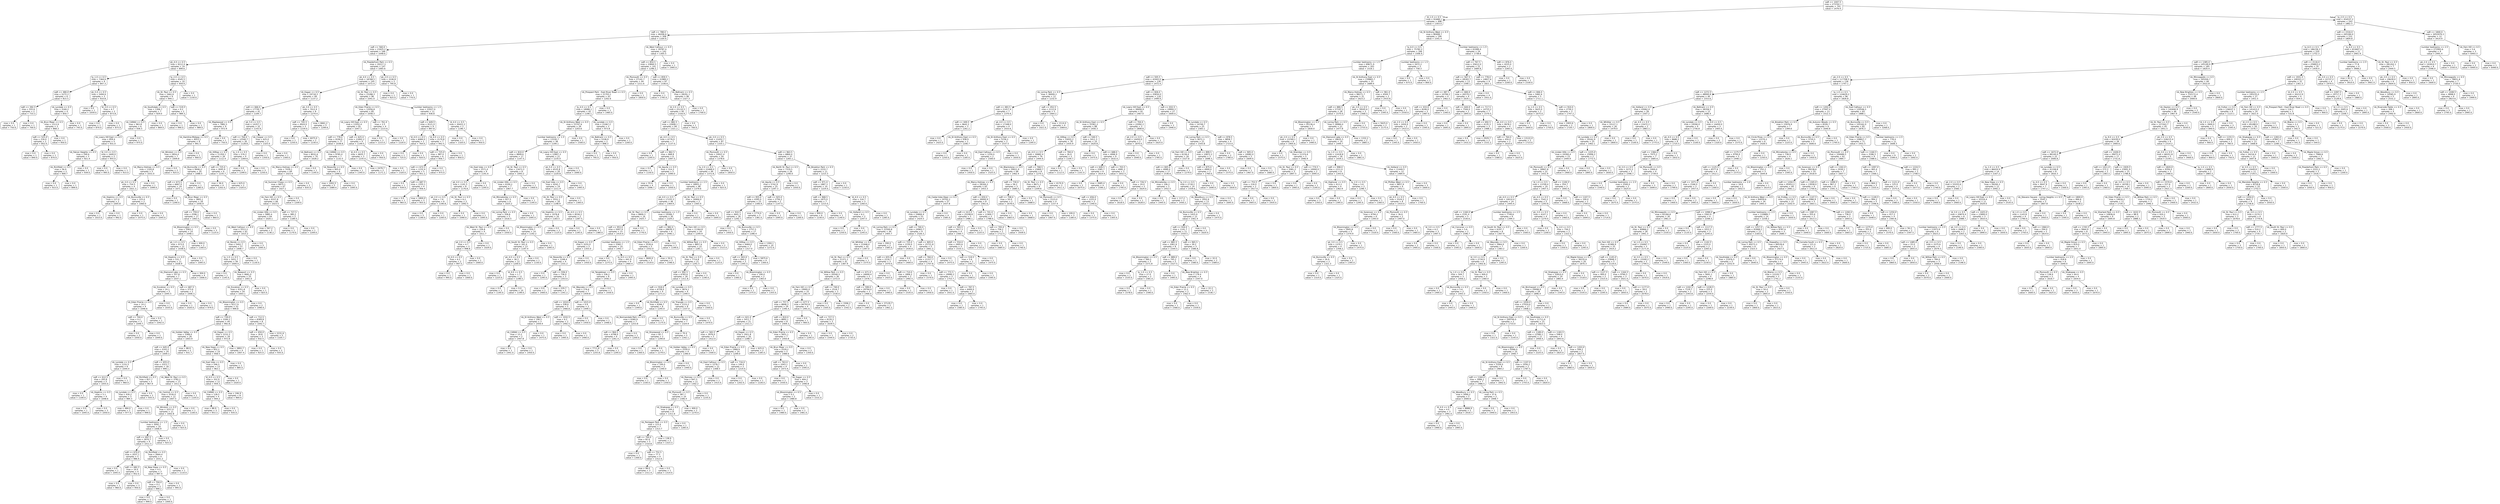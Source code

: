 digraph Tree {
node [shape=box, style="rounded", color="black", fontname=helvetica] ;
edge [fontname=helvetica] ;
0 [label="sqft <= 1047.5\nmse = 273702.1\nsamples = 741\nvalue = 1479.4"] ;
1 [label="ld_1.0 <= 0.5\nmse = 91668.1\nsamples = 498\nvalue = 1303.0"] ;
0 -> 1 [labeldistance=2.5, labelangle=45, headlabel="True"] ;
2 [label="sqft <= 788.0\nmse = 46206.6\nsamples = 308\nvalue = 1164.9"] ;
1 -> 2 ;
3 [label="sqft <= 560.0\nmse = 21625.2\nsamples = 166\nvalue = 1048.6"] ;
2 -> 3 ;
4 [label="pk_4.0 <= 0.5\nmse = 9212.4\nsamples = 19\nvalue = 899.6"] ;
3 -> 4 ;
5 [label="ty_1.0 <= 0.5\nmse = 7364.6\nsamples = 9\nvalue = 847.3"] ;
4 -> 5 ;
6 [label="sqft <= 480.0\nmse = 5272.2\nsamples = 6\nvalue = 815.5"] ;
5 -> 6 ;
7 [label="sqft <= 392.5\nmse = 555.6\nsamples = 2\nvalue = 733.3"] ;
6 -> 7 ;
8 [label="mse = 0.0\nsamples = 1\nvalue = 750.0"] ;
7 -> 8 ;
9 [label="mse = 0.0\nsamples = 1\nvalue = 700.0"] ;
7 -> 9 ;
10 [label="nb_Lyndale <= 0.5\nmse = 3160.2\nsamples = 4\nvalue = 850.7"] ;
6 -> 10 ;
11 [label="nb_Bryn Mawr <= 0.5\nmse = 1513.9\nsamples = 3\nvalue = 868.3"] ;
10 -> 11 ;
12 [label="sqft <= 525.0\nmse = 216.0\nsamples = 2\nvalue = 852.0"] ;
11 -> 12 ;
13 [label="mse = 0.0\nsamples = 1\nvalue = 840.0"] ;
12 -> 13 ;
14 [label="mse = 0.0\nsamples = 1\nvalue = 870.0"] ;
12 -> 14 ;
15 [label="mse = 0.0\nsamples = 1\nvalue = 950.0"] ;
11 -> 15 ;
16 [label="mse = 0.0\nsamples = 1\nvalue = 745.0"] ;
10 -> 16 ;
17 [label="pk_5.0 <= 0.5\nmse = 5494.6\nsamples = 3\nvalue = 910.8"] ;
5 -> 17 ;
18 [label="mse = 0.0\nsamples = 1\nvalue = 1059.0"] ;
17 -> 18 ;
19 [label="ld_3.0 <= 0.5\nmse = 4.7\nsamples = 2\nvalue = 873.8"] ;
17 -> 19 ;
20 [label="mse = 0.0\nsamples = 1\nvalue = 870.0"] ;
19 -> 20 ;
21 [label="mse = 0.0\nsamples = 1\nvalue = 875.0"] ;
19 -> 21 ;
22 [label="ty_2.0 <= 0.5\nmse = 4545.5\nsamples = 10\nvalue = 959.9"] ;
4 -> 22 ;
23 [label="nb_St. Paul <= 0.5\nmse = 1662.6\nsamples = 9\nvalue = 944.1"] ;
22 -> 23 ;
24 [label="nb_Southdale <= 0.5\nmse = 1306.7\nsamples = 7\nvalue = 929.0"] ;
23 -> 24 ;
25 [label="nb_CARAG <= 0.5\nmse = 963.8\nsamples = 6\nvalue = 936.5"] ;
24 -> 25 ;
26 [label="nb_Lowry Hill East <= 0.5\nmse = 859.4\nsamples = 5\nvalue = 931.0"] ;
25 -> 26 ;
27 [label="nb_Falcon Heights <= 0.5\nmse = 240.6\nsamples = 3\nvalue = 921.4"] ;
26 -> 27 ;
28 [label="nb_Richfield <= 0.5\nmse = 56.9\nsamples = 2\nvalue = 909.7"] ;
27 -> 28 ;
29 [label="mse = 0.0\nsamples = 1\nvalue = 915.0"] ;
28 -> 29 ;
30 [label="mse = 0.0\nsamples = 1\nvalue = 899.0"] ;
28 -> 30 ;
31 [label="mse = 0.0\nsamples = 1\nvalue = 939.0"] ;
27 -> 31 ;
32 [label="ld_3.0 <= 0.5\nmse = 1600.0\nsamples = 2\nvalue = 955.0"] ;
26 -> 32 ;
33 [label="mse = 0.0\nsamples = 1\nvalue = 995.0"] ;
32 -> 33 ;
34 [label="mse = 0.0\nsamples = 1\nvalue = 915.0"] ;
32 -> 34 ;
35 [label="mse = 0.0\nsamples = 1\nvalue = 975.0"] ;
25 -> 35 ;
36 [label="mse = 0.0\nsamples = 1\nvalue = 869.0"] ;
24 -> 36 ;
37 [label="sqft <= 519.5\nmse = 0.2\nsamples = 2\nvalue = 989.3"] ;
23 -> 37 ;
38 [label="mse = 0.0\nsamples = 1\nvalue = 990.0"] ;
37 -> 38 ;
39 [label="mse = 0.0\nsamples = 1\nvalue = 989.0"] ;
37 -> 39 ;
40 [label="mse = 0.0\nsamples = 1\nvalue = 1150.0"] ;
22 -> 40 ;
41 [label="nb_Powderhorn Park <= 0.5\nmse = 20217.3\nsamples = 147\nvalue = 1065.6"] ;
3 -> 41 ;
42 [label="pk_4.0 <= 0.5\nmse = 18768.5\nsamples = 145\nvalue = 1072.4"] ;
41 -> 42 ;
43 [label="nb_Eagan <= 0.5\nmse = 19718.3\nsamples = 49\nvalue = 1137.2"] ;
42 -> 43 ;
44 [label="sqft <= 666.0\nmse = 17739.7\nsamples = 41\nvalue = 1109.7"] ;
43 -> 44 ;
45 [label="nb_Maplewood <= 0.5\nmse = 7882.5\nsamples = 9\nvalue = 972.9"] ;
44 -> 45 ;
46 [label="nb_Hamline-Midway <= 0.5\nmse = 4053.1\nsamples = 8\nvalue = 991.5"] ;
45 -> 46 ;
47 [label="nb_Windom <= 0.5\nmse = 2854.4\nsamples = 7\nvalue = 1009.8"] ;
46 -> 47 ;
48 [label="nb_Marcy-Holmes <= 0.5\nmse = 1320.8\nsamples = 5\nvalue = 1031.0"] ;
47 -> 48 ;
49 [label="pk_3.0 <= 0.5\nmse = 754.5\nsamples = 4\nvalue = 1021.3"] ;
48 -> 49 ;
50 [label="nb_Hopkins <= 0.5\nmse = 127.0\nsamples = 2\nvalue = 1005.8"] ;
49 -> 50 ;
51 [label="mse = 0.0\nsamples = 1\nvalue = 1015.0"] ;
50 -> 51 ;
52 [label="mse = 0.0\nsamples = 1\nvalue = 992.0"] ;
50 -> 52 ;
53 [label="nb_Burnsville <= 0.5\nmse = 225.0\nsamples = 2\nvalue = 1060.0"] ;
49 -> 53 ;
54 [label="mse = 0.0\nsamples = 1\nvalue = 1075.0"] ;
53 -> 54 ;
55 [label="mse = 0.0\nsamples = 1\nvalue = 1045.0"] ;
53 -> 55 ;
56 [label="mse = 0.0\nsamples = 1\nvalue = 1099.0"] ;
48 -> 56 ;
57 [label="mse = 0.0\nsamples = 2\nvalue = 925.0"] ;
47 -> 57 ;
58 [label="mse = 0.0\nsamples = 1\nvalue = 900.0"] ;
46 -> 58 ;
59 [label="mse = 0.0\nsamples = 1\nvalue = 750.0"] ;
45 -> 59 ;
60 [label="pk_5.0 <= 0.5\nmse = 14357.1\nsamples = 32\nvalue = 1143.9"] ;
44 -> 60 ;
61 [label="sqft <= 764.0\nmse = 12540.7\nsamples = 30\nvalue = 1128.8"] ;
60 -> 61 ;
62 [label="nb_Hilltop <= 0.5\nmse = 11359.1\nsamples = 26\nvalue = 1112.4"] ;
61 -> 62 ;
63 [label="nb_Burnsville <= 0.5\nmse = 9446.2\nsamples = 20\nvalue = 1088.5"] ;
62 -> 63 ;
64 [label="sqft <= 673.5\nmse = 6667.0\nsamples = 19\nvalue = 1071.1"] ;
63 -> 64 ;
65 [label="mse = 0.0\nsamples = 1\nvalue = 1290.0"] ;
64 -> 65 ;
66 [label="nb_Bryn Mawr <= 0.5\nmse = 3805.1\nsamples = 18\nvalue = 1056.9"] ;
64 -> 66 ;
67 [label="sqft <= 759.0\nmse = 2596.1\nsamples = 17\nvalue = 1063.5"] ;
66 -> 67 ;
68 [label="nb_Bloomington <= 0.5\nmse = 2063.1\nsamples = 14\nvalue = 1048.1"] ;
67 -> 68 ;
69 [label="pk_1.0 <= 0.5\nmse = 973.0\nsamples = 12\nvalue = 1038.0"] ;
68 -> 69 ;
70 [label="nb_Hopkins <= 0.5\nmse = 531.7\nsamples = 11\nvalue = 1028.9"] ;
69 -> 70 ;
71 [label="nb_Diamond Lake <= 0.5\nmse = 357.8\nsamples = 7\nvalue = 1037.1"] ;
70 -> 71 ;
72 [label="nb_Excelsior <= 0.5\nmse = 24.1\nsamples = 5\nvalue = 1045.5"] ;
71 -> 72 ;
73 [label="nb_Eden Prairie <= 0.5\nmse = 14.2\nsamples = 4\nvalue = 1046.6"] ;
72 -> 73 ;
74 [label="sqft <= 744.0\nmse = 0.2\nsamples = 3\nvalue = 1049.7"] ;
73 -> 74 ;
75 [label="mse = 0.0\nsamples = 2\nvalue = 1050.0"] ;
74 -> 75 ;
76 [label="mse = 0.0\nsamples = 1\nvalue = 1049.0"] ;
74 -> 76 ;
77 [label="mse = 0.0\nsamples = 1\nvalue = 1042.0"] ;
73 -> 77 ;
78 [label="mse = 0.0\nsamples = 1\nvalue = 1035.0"] ;
72 -> 78 ;
79 [label="sqft <= 687.5\nmse = 373.6\nsamples = 2\nvalue = 1006.3"] ;
71 -> 79 ;
80 [label="mse = 0.0\nsamples = 1\nvalue = 1020.0"] ;
79 -> 80 ;
81 [label="mse = 0.0\nsamples = 1\nvalue = 979.0"] ;
79 -> 81 ;
82 [label="mse = 304.0\nsamples = 4\nvalue = 1006.0"] ;
70 -> 82 ;
83 [label="mse = 0.0\nsamples = 1\nvalue = 1095.0"] ;
69 -> 83 ;
84 [label="mse = 400.0\nsamples = 2\nvalue = 1160.0"] ;
68 -> 84 ;
85 [label="mse = 0.0\nsamples = 3\nvalue = 1125.0"] ;
67 -> 85 ;
86 [label="mse = 0.0\nsamples = 1\nvalue = 860.0"] ;
66 -> 86 ;
87 [label="mse = 0.0\nsamples = 1\nvalue = 1280.0"] ;
63 -> 87 ;
88 [label="sqft <= 725.0\nmse = 3045.9\nsamples = 6\nvalue = 1235.7"] ;
62 -> 88 ;
89 [label="mse = 36.0\nsamples = 4\nvalue = 1202.0"] ;
88 -> 89 ;
90 [label="mse = 625.0\nsamples = 2\nvalue = 1320.0"] ;
88 -> 90 ;
91 [label="ty_1.0 <= 0.5\nmse = 576.2\nsamples = 4\nvalue = 1269.6"] ;
61 -> 91 ;
92 [label="mse = 0.0\nsamples = 1\nvalue = 1299.0"] ;
91 -> 92 ;
93 [label="mse = 0.0\nsamples = 3\nvalue = 1250.0"] ;
91 -> 93 ;
94 [label="nb_Cooper <= 0.5\nmse = 625.0\nsamples = 2\nvalue = 1325.0"] ;
60 -> 94 ;
95 [label="mse = 0.0\nsamples = 1\nvalue = 1350.0"] ;
94 -> 95 ;
96 [label="mse = 0.0\nsamples = 1\nvalue = 1300.0"] ;
94 -> 96 ;
97 [label="pk_3.0 <= 0.5\nmse = 7012.4\nsamples = 8\nvalue = 1274.4"] ;
43 -> 97 ;
98 [label="sqft <= 745.5\nmse = 4924.0\nsamples = 3\nvalue = 1234.0"] ;
97 -> 98 ;
99 [label="mse = 0.0\nsamples = 1\nvalue = 1250.0"] ;
98 -> 99 ;
100 [label="mse = 6075.0\nsamples = 2\nvalue = 1230.0"] ;
98 -> 100 ;
101 [label="mse = 6661.2\nsamples = 5\nvalue = 1299.6"] ;
97 -> 101 ;
102 [label="nb_St. Paul <= 0.5\nmse = 15288.3\nsamples = 96\nvalue = 1041.0"] ;
42 -> 102 ;
103 [label="nb_Eden Prairie <= 0.5\nmse = 12056.8\nsamples = 85\nvalue = 1058.3"] ;
102 -> 103 ;
104 [label="nb_Lowry Hill East <= 0.5\nmse = 11052.4\nsamples = 81\nvalue = 1047.3"] ;
103 -> 104 ;
105 [label="sqft <= 778.0\nmse = 9194.9\nsamples = 77\nvalue = 1038.8"] ;
104 -> 105 ;
106 [label="nb_Beltrami <= 0.5\nmse = 8032.6\nsamples = 70\nvalue = 1028.2"] ;
105 -> 106 ;
107 [label="nb_Marcy-Holmes <= 0.5\nmse = 7439.1\nsamples = 69\nvalue = 1023.4"] ;
106 -> 107 ;
108 [label="nb_Summer Chase <= 0.5\nmse = 6875.1\nsamples = 67\nvalue = 1027.1"] ;
107 -> 108 ;
109 [label="nb_Fern Hill <= 0.5\nmse = 6337.8\nsamples = 66\nvalue = 1023.5"] ;
108 -> 109 ;
110 [label="nb_Linden Hills <= 0.5\nmse = 5885.4\nsamples = 64\nvalue = 1020.1"] ;
109 -> 110 ;
111 [label="nb_West Calhoun <= 0.5\nmse = 5513.3\nsamples = 62\nvalue = 1015.2"] ;
110 -> 111 ;
112 [label="nb_Rondo <= 0.5\nmse = 5402.7\nsamples = 57\nvalue = 1008.7"] ;
111 -> 112 ;
113 [label="ty_1.0 <= 0.5\nmse = 5051.7\nsamples = 56\nvalue = 1004.4"] ;
112 -> 113 ;
114 [label="mse = 0.0\nsamples = 1\nvalue = 1145.0"] ;
113 -> 114 ;
115 [label="nb_Newport <= 0.5\nmse = 4681.0\nsamples = 55\nvalue = 1001.0"] ;
113 -> 115 ;
116 [label="nb_Excelsior <= 0.5\nmse = 4351.8\nsamples = 54\nvalue = 1003.1"] ;
115 -> 116 ;
117 [label="nb_Bloomington <= 0.5\nmse = 4217.9\nsamples = 52\nvalue = 999.8"] ;
116 -> 117 ;
118 [label="sqft <= 739.0\nmse = 3184.2\nsamples = 44\nvalue = 992.8"] ;
117 -> 118 ;
119 [label="nb_Golden Valley <= 0.5\nmse = 3368.0\nsamples = 26\nvalue = 1003.9"] ;
118 -> 119 ;
120 [label="sqft <= 645.0\nmse = 3193.2\nsamples = 24\nvalue = 1009.3"] ;
119 -> 120 ;
121 [label="nb_Lyndale <= 0.5\nmse = 1152.5\nsamples = 6\nvalue = 1044.4"] ;
120 -> 121 ;
122 [label="sqft <= 612.5\nmse = 293.8\nsamples = 5\nvalue = 1055.0"] ;
121 -> 122 ;
123 [label="mse = 0.0\nsamples = 1\nvalue = 1100.0"] ;
122 -> 123 ;
124 [label="nb_Hopkins <= 0.5\nmse = 5.1\nsamples = 4\nvalue = 1048.6"] ;
122 -> 124 ;
125 [label="mse = 0.0\nsamples = 1\nvalue = 1045.0"] ;
124 -> 125 ;
126 [label="mse = 0.0\nsamples = 3\nvalue = 1050.0"] ;
124 -> 126 ;
127 [label="mse = 0.0\nsamples = 1\nvalue = 960.0"] ;
121 -> 127 ;
128 [label="sqft <= 655.0\nmse = 3323.7\nsamples = 18\nvalue = 999.1"] ;
120 -> 128 ;
129 [label="nb_Richfield <= 0.5\nmse = 827.7\nsamples = 5\nvalue = 967.9"] ;
128 -> 129 ;
130 [label="nb_Lyndale <= 0.5\nmse = 430.2\nsamples = 3\nvalue = 984.3"] ;
129 -> 130 ;
131 [label="mse = 484.0\nsamples = 2\nvalue = 977.0"] ;
130 -> 131 ;
132 [label="mse = 0.0\nsamples = 1\nvalue = 999.0"] ;
130 -> 132 ;
133 [label="mse = 0.0\nsamples = 2\nvalue = 935.0"] ;
129 -> 133 ;
134 [label="nb_West St. Paul <= 0.5\nmse = 3782.2\nsamples = 13\nvalue = 1011.9"] ;
128 -> 134 ;
135 [label="nb_Central <= 0.5\nmse = 3530.0\nsamples = 12\nvalue = 1007.5"] ;
134 -> 135 ;
136 [label="nb_Windom <= 0.5\nmse = 3257.0\nsamples = 11\nvalue = 1002.8"] ;
135 -> 136 ;
137 [label="number bedrooms <= 1.5\nmse = 3092.7\nsamples = 10\nvalue = 1006.9"] ;
136 -> 137 ;
138 [label="sqft <= 697.5\nmse = 2870.7\nsamples = 9\nvalue = 1011.5"] ;
137 -> 138 ;
139 [label="sqft <= 670.0\nmse = 2037.1\nsamples = 5\nvalue = 986.9"] ;
138 -> 139 ;
140 [label="mse = 0.0\nsamples = 1\nvalue = 1045.0"] ;
139 -> 140 ;
141 [label="sqft <= 682.5\nmse = 16.0\nsamples = 4\nvalue = 952.0"] ;
139 -> 141 ;
142 [label="mse = 0.0\nsamples = 1\nvalue = 960.0"] ;
141 -> 142 ;
143 [label="mse = 0.0\nsamples = 3\nvalue = 950.0"] ;
141 -> 143 ;
144 [label="nb_Richfield <= 0.5\nmse = 2664.4\nsamples = 4\nvalue = 1031.2"] ;
138 -> 144 ;
145 [label="nb_New Hope <= 0.5\nmse = 4.5\nsamples = 3\nvalue = 997.4"] ;
144 -> 145 ;
146 [label="sqft <= 704.0\nmse = 0.2\nsamples = 2\nvalue = 999.2"] ;
145 -> 146 ;
147 [label="mse = 0.0\nsamples = 1\nvalue = 999.0"] ;
146 -> 147 ;
148 [label="mse = 0.0\nsamples = 1\nvalue = 1000.0"] ;
146 -> 148 ;
149 [label="mse = 0.0\nsamples = 1\nvalue = 995.0"] ;
145 -> 149 ;
150 [label="mse = 0.0\nsamples = 1\nvalue = 1110.0"] ;
144 -> 150 ;
151 [label="mse = 0.0\nsamples = 1\nvalue = 925.0"] ;
137 -> 151 ;
152 [label="mse = 0.0\nsamples = 1\nvalue = 925.0"] ;
136 -> 152 ;
153 [label="mse = 0.0\nsamples = 1\nvalue = 1100.0"] ;
135 -> 153 ;
154 [label="mse = 0.0\nsamples = 1\nvalue = 1105.0"] ;
134 -> 154 ;
155 [label="mse = 88.9\nsamples = 2\nvalue = 931.7"] ;
119 -> 155 ;
156 [label="nb_Eagan <= 0.5\nmse = 2233.3\nsamples = 18\nvalue = 972.8"] ;
118 -> 156 ;
157 [label="nb_New Hope <= 0.5\nmse = 852.2\nsamples = 14\nvalue = 958.5"] ;
156 -> 157 ;
158 [label="nb_East Isles <= 0.5\nmse = 546.5\nsamples = 13\nvalue = 963.1"] ;
157 -> 158 ;
159 [label="ld_4.0 <= 0.5\nmse = 352.9\nsamples = 12\nvalue = 959.3"] ;
158 -> 159 ;
160 [label="nb_CARAG <= 0.5\nmse = 128.5\nsamples = 4\nvalue = 944.2"] ;
159 -> 160 ;
161 [label="mse = 88.9\nsamples = 3\nvalue = 953.3"] ;
160 -> 161 ;
162 [label="mse = 0.0\nsamples = 1\nvalue = 935.0"] ;
160 -> 162 ;
163 [label="mse = 246.9\nsamples = 8\nvalue = 969.4"] ;
159 -> 163 ;
164 [label="mse = 0.0\nsamples = 1\nvalue = 1020.0"] ;
158 -> 164 ;
165 [label="mse = 0.0\nsamples = 1\nvalue = 885.0"] ;
157 -> 165 ;
166 [label="mse = 3893.7\nsamples = 4\nvalue = 1007.4"] ;
156 -> 166 ;
167 [label="sqft <= 712.5\nmse = 8369.8\nsamples = 8\nvalue = 1042.7"] ;
117 -> 167 ;
168 [label="sqft <= 650.0\nmse = 18.8\nsamples = 3\nvalue = 932.5"] ;
167 -> 168 ;
169 [label="mse = 0.0\nsamples = 1\nvalue = 925.0"] ;
168 -> 169 ;
170 [label="mse = 0.0\nsamples = 2\nvalue = 935.0"] ;
168 -> 170 ;
171 [label="mse = 2231.6\nsamples = 5\nvalue = 1105.7"] ;
167 -> 171 ;
172 [label="mse = 0.0\nsamples = 2\nvalue = 1090.0"] ;
116 -> 172 ;
173 [label="mse = 0.0\nsamples = 1\nvalue = 825.0"] ;
115 -> 173 ;
174 [label="mse = 0.0\nsamples = 1\nvalue = 1130.0"] ;
112 -> 174 ;
175 [label="mse = 0.0\nsamples = 5\nvalue = 1095.0"] ;
111 -> 175 ;
176 [label="mse = 567.2\nsamples = 2\nvalue = 1136.2"] ;
110 -> 176 ;
177 [label="sqft <= 727.5\nmse = 380.2\nsamples = 2\nvalue = 1189.5"] ;
109 -> 177 ;
178 [label="mse = 0.0\nsamples = 1\nvalue = 1170.0"] ;
177 -> 178 ;
179 [label="mse = 0.0\nsamples = 1\nvalue = 1209.0"] ;
177 -> 179 ;
180 [label="mse = 0.0\nsamples = 1\nvalue = 1209.0"] ;
108 -> 180 ;
181 [label="mse = 0.0\nsamples = 2\nvalue = 835.0"] ;
107 -> 181 ;
182 [label="mse = 0.0\nsamples = 1\nvalue = 1195.0"] ;
106 -> 182 ;
183 [label="nb_CARAG <= 0.5\nmse = 9785.4\nsamples = 7\nvalue = 1132.5"] ;
105 -> 183 ;
184 [label="nb_Roseville <= 0.5\nmse = 905.0\nsamples = 6\nvalue = 1090.0"] ;
183 -> 184 ;
185 [label="mse = 1002.5\nsamples = 5\nvalue = 1089.4"] ;
184 -> 185 ;
186 [label="mse = 0.0\nsamples = 1\nvalue = 1095.0"] ;
184 -> 186 ;
187 [label="mse = 0.0\nsamples = 1\nvalue = 1345.0"] ;
183 -> 187 ;
188 [label="sqft <= 625.0\nmse = 21842.2\nsamples = 4\nvalue = 1149.5"] ;
104 -> 188 ;
189 [label="ld_4.0 <= 0.5\nmse = 6835.7\nsamples = 3\nvalue = 1235.0"] ;
188 -> 189 ;
190 [label="mse = 2479.7\nsamples = 2\nvalue = 1171.2"] ;
189 -> 190 ;
191 [label="mse = 0.0\nsamples = 1\nvalue = 1320.0"] ;
189 -> 191 ;
192 [label="mse = 0.0\nsamples = 1\nvalue = 950.0"] ;
188 -> 192 ;
193 [label="sqft <= 761.0\nmse = 2.5\nsamples = 4\nvalue = 1215.6"] ;
103 -> 193 ;
194 [label="mse = 0.0\nsamples = 3\nvalue = 1215.0"] ;
193 -> 194 ;
195 [label="mse = 0.0\nsamples = 1\nvalue = 1220.0"] ;
193 -> 195 ;
196 [label="number bedrooms <= 1.5\nmse = 22027.0\nsamples = 11\nvalue = 936.8"] ;
102 -> 196 ;
197 [label="sqft <= 649.5\nmse = 9121.0\nsamples = 9\nvalue = 897.8"] ;
196 -> 197 ;
198 [label="ld_4.0 <= 0.5\nmse = 6084.0\nsamples = 2\nvalue = 764.0"] ;
197 -> 198 ;
199 [label="mse = 0.0\nsamples = 1\nvalue = 725.0"] ;
198 -> 199 ;
200 [label="mse = 0.0\nsamples = 1\nvalue = 920.0"] ;
198 -> 200 ;
201 [label="ld_4.0 <= 0.5\nmse = 2170.8\nsamples = 7\nvalue = 942.5"] ;
197 -> 201 ;
202 [label="sqft <= 725.0\nmse = 987.0\nsamples = 6\nvalue = 956.7"] ;
201 -> 202 ;
203 [label="sqft <= 672.5\nmse = 1152.4\nsamples = 5\nvalue = 951.2"] ;
202 -> 203 ;
204 [label="mse = 0.0\nsamples = 1\nvalue = 939.0"] ;
203 -> 204 ;
205 [label="sqft <= 687.5\nmse = 1555.1\nsamples = 4\nvalue = 956.4"] ;
203 -> 205 ;
206 [label="mse = 0.0\nsamples = 1\nvalue = 965.0"] ;
205 -> 206 ;
207 [label="mse = 1800.0\nsamples = 3\nvalue = 955.0"] ;
205 -> 207 ;
208 [label="mse = 0.0\nsamples = 1\nvalue = 975.0"] ;
202 -> 208 ;
209 [label="mse = 0.0\nsamples = 1\nvalue = 850.0"] ;
201 -> 209 ;
210 [label="ld_4.0 <= 0.5\nmse = 30422.2\nsamples = 2\nvalue = 1196.7"] ;
196 -> 210 ;
211 [label="mse = 0.0\nsamples = 1\nvalue = 1320.0"] ;
210 -> 211 ;
212 [label="mse = 0.0\nsamples = 1\nvalue = 950.0"] ;
210 -> 212 ;
213 [label="pk_2.0 <= 0.5\nmse = 3336.8\nsamples = 2\nvalue = 795.8"] ;
41 -> 213 ;
214 [label="mse = 0.0\nsamples = 1\nvalue = 925.0"] ;
213 -> 214 ;
215 [label="mse = 0.0\nsamples = 1\nvalue = 770.0"] ;
213 -> 215 ;
216 [label="nb_West Calhoun <= 0.5\nmse = 39787.4\nsamples = 142\nvalue = 1305.5"] ;
2 -> 216 ;
217 [label="sqft <= 854.5\nmse = 33840.5\nsamples = 141\nvalue = 1296.2"] ;
216 -> 217 ;
218 [label="nb_Plymouth <= 0.5\nmse = 27142.7\nsamples = 44\nvalue = 1211.6"] ;
217 -> 218 ;
219 [label="nb_Prospect Park - East River Road <= 0.5\nmse = 21703.1\nsamples = 43\nvalue = 1202.6"] ;
218 -> 219 ;
220 [label="ty_4.0 <= 0.5\nmse = 18986.1\nsamples = 42\nvalue = 1190.1"] ;
219 -> 220 ;
221 [label="nb_St Anthony West <= 0.5\nmse = 15747.6\nsamples = 39\nvalue = 1203.6"] ;
220 -> 221 ;
222 [label="number bedrooms <= 1.5\nmse = 13330.7\nsamples = 38\nvalue = 1194.1"] ;
221 -> 222 ;
223 [label="sqft <= 810.0\nmse = 9849.6\nsamples = 17\nvalue = 1147.5"] ;
222 -> 223 ;
224 [label="nb_East Isles <= 0.5\nmse = 2571.0\nsamples = 9\nvalue = 1191.6"] ;
223 -> 224 ;
225 [label="pk_4.0 <= 0.5\nmse = 1191.5\nsamples = 8\nvalue = 1176.8"] ;
224 -> 225 ;
226 [label="pk_2.0 <= 0.5\nmse = 7.6\nsamples = 6\nvalue = 1190.8"] ;
225 -> 226 ;
227 [label="mse = 0.0\nsamples = 5\nvalue = 1190.0"] ;
226 -> 227 ;
228 [label="mse = 0.0\nsamples = 1\nvalue = 1200.0"] ;
226 -> 228 ;
229 [label="nb_St. Paul <= 0.5\nmse = 6.2\nsamples = 2\nvalue = 1092.5"] ;
225 -> 229 ;
230 [label="mse = 0.0\nsamples = 1\nvalue = 1090.0"] ;
229 -> 230 ;
231 [label="mse = 0.0\nsamples = 1\nvalue = 1095.0"] ;
229 -> 231 ;
232 [label="mse = 0.0\nsamples = 1\nvalue = 1295.0"] ;
224 -> 232 ;
233 [label="nb_St. Paul <= 0.5\nmse = 13473.3\nsamples = 8\nvalue = 1093.2"] ;
223 -> 233 ;
234 [label="nb_Linden Hills <= 0.5\nmse = 6100.2\nsamples = 7\nvalue = 1067.7"] ;
233 -> 234 ;
235 [label="nb_Minnetonka <= 0.5\nmse = 927.5\nsamples = 6\nvalue = 1025.2"] ;
234 -> 235 ;
236 [label="nb_Loring Park <= 0.5\nmse = 358.8\nsamples = 5\nvalue = 1016.5"] ;
235 -> 236 ;
237 [label="nb_West St. Paul <= 0.5\nmse = 226.8\nsamples = 4\nvalue = 1011.7"] ;
236 -> 237 ;
238 [label="pk_2.0 <= 0.5\nmse = 4.7\nsamples = 3\nvalue = 998.8"] ;
237 -> 238 ;
239 [label="ld_4.0 <= 0.5\nmse = 6.2\nsamples = 2\nvalue = 997.5"] ;
238 -> 239 ;
240 [label="mse = 0.0\nsamples = 1\nvalue = 995.0"] ;
239 -> 240 ;
241 [label="mse = 0.0\nsamples = 1\nvalue = 1000.0"] ;
239 -> 241 ;
242 [label="mse = 0.0\nsamples = 1\nvalue = 1000.0"] ;
238 -> 242 ;
243 [label="mse = 0.0\nsamples = 1\nvalue = 1029.0"] ;
237 -> 243 ;
244 [label="mse = 0.0\nsamples = 1\nvalue = 1050.0"] ;
236 -> 244 ;
245 [label="mse = 0.0\nsamples = 1\nvalue = 1095.0"] ;
235 -> 245 ;
246 [label="mse = 0.0\nsamples = 1\nvalue = 1195.0"] ;
234 -> 246 ;
247 [label="mse = 0.0\nsamples = 1\nvalue = 1400.0"] ;
233 -> 247 ;
248 [label="nb_Lowry Hill East <= 0.5\nmse = 12807.3\nsamples = 21\nvalue = 1235.0"] ;
222 -> 248 ;
249 [label="pk_5.0 <= 0.5\nmse = 6535.8\nsamples = 20\nvalue = 1220.8"] ;
248 -> 249 ;
250 [label="nb_East Isles <= 0.5\nmse = 4242.7\nsamples = 19\nvalue = 1211.9"] ;
249 -> 250 ;
251 [label="nb_St. Paul <= 0.5\nmse = 3552.1\nsamples = 18\nvalue = 1198.9"] ;
250 -> 251 ;
252 [label="nb_Hopkins <= 0.5\nmse = 1078.8\nsamples = 16\nvalue = 1183.5"] ;
251 -> 252 ;
253 [label="nb_Bloomington <= 0.5\nmse = 650.7\nsamples = 14\nvalue = 1192.2"] ;
252 -> 253 ;
254 [label="nb_South St. Paul <= 0.5\nmse = 161.0\nsamples = 13\nvalue = 1197.4"] ;
253 -> 254 ;
255 [label="pk_4.0 <= 0.5\nmse = 38.3\nsamples = 12\nvalue = 1200.0"] ;
254 -> 255 ;
256 [label="mse = 0.0\nsamples = 1\nvalue = 1225.0"] ;
255 -> 256 ;
257 [label="ld_4.0 <= 0.5\nmse = 1.7\nsamples = 11\nvalue = 1198.5"] ;
255 -> 257 ;
258 [label="mse = 0.0\nsamples = 1\nvalue = 1195.0"] ;
257 -> 258 ;
259 [label="mse = 0.0\nsamples = 10\nvalue = 1199.0"] ;
257 -> 259 ;
260 [label="mse = 0.0\nsamples = 1\nvalue = 1150.0"] ;
254 -> 260 ;
261 [label="mse = 0.0\nsamples = 1\nvalue = 1095.0"] ;
253 -> 261 ;
262 [label="mse = 0.0\nsamples = 2\nvalue = 1125.0"] ;
252 -> 262 ;
263 [label="pk_4.0 <= 0.5\nmse = 8556.2\nsamples = 2\nvalue = 1287.5"] ;
251 -> 263 ;
264 [label="mse = 0.0\nsamples = 1\nvalue = 1195.0"] ;
263 -> 264 ;
265 [label="mse = 0.0\nsamples = 1\nvalue = 1380.0"] ;
263 -> 265 ;
266 [label="mse = 0.0\nsamples = 1\nvalue = 1300.0"] ;
250 -> 266 ;
267 [label="mse = 0.0\nsamples = 1\nvalue = 1495.0"] ;
249 -> 267 ;
268 [label="mse = 0.0\nsamples = 1\nvalue = 1690.0"] ;
248 -> 268 ;
269 [label="mse = 0.0\nsamples = 1\nvalue = 1500.0"] ;
221 -> 269 ;
270 [label="nb_Lyndale <= 0.5\nmse = 21067.2\nsamples = 3\nvalue = 973.8"] ;
220 -> 270 ;
271 [label="nb_Beltrami <= 0.5\nmse = 5338.9\nsamples = 2\nvalue = 898.3"] ;
270 -> 271 ;
272 [label="mse = 0.0\nsamples = 1\nvalue = 795.0"] ;
271 -> 272 ;
273 [label="mse = 0.0\nsamples = 1\nvalue = 950.0"] ;
271 -> 273 ;
274 [label="mse = 0.0\nsamples = 1\nvalue = 1200.0"] ;
270 -> 274 ;
275 [label="mse = 0.0\nsamples = 1\nvalue = 1485.0"] ;
219 -> 275 ;
276 [label="mse = 0.0\nsamples = 1\nvalue = 1850.0"] ;
218 -> 276 ;
277 [label="sqft <= 859.5\nmse = 31989.2\nsamples = 97\nvalue = 1336.6"] ;
217 -> 277 ;
278 [label="mse = 0.0\nsamples = 1\nvalue = 1795.0"] ;
277 -> 278 ;
279 [label="nb_Beltrami <= 0.5\nmse = 28291.1\nsamples = 96\nvalue = 1327.3"] ;
277 -> 279 ;
280 [label="ld_2.0 <= 0.5\nmse = 25110.5\nsamples = 95\nvalue = 1316.9"] ;
279 -> 280 ;
281 [label="sqft <= 882.5\nmse = 22606.1\nsamples = 94\nvalue = 1321.2"] ;
280 -> 281 ;
282 [label="pk_4.0 <= 0.5\nmse = 6776.0\nsamples = 7\nvalue = 1137.0"] ;
281 -> 282 ;
283 [label="mse = 0.0\nsamples = 1\nvalue = 1295.0"] ;
282 -> 283 ;
284 [label="sqft <= 862.5\nmse = 668.8\nsamples = 6\nvalue = 1097.5"] ;
282 -> 284 ;
285 [label="mse = 0.0\nsamples = 1\nvalue = 1150.0"] ;
284 -> 285 ;
286 [label="nb_Aquila <= 0.5\nmse = 314.3\nsamples = 5\nvalue = 1090.0"] ;
284 -> 286 ;
287 [label="mse = 55.6\nsamples = 4\nvalue = 1096.7"] ;
286 -> 287 ;
288 [label="mse = 0.0\nsamples = 1\nvalue = 1050.0"] ;
286 -> 288 ;
289 [label="pk_3.0 <= 0.5\nmse = 21052.7\nsamples = 87\nvalue = 1335.1"] ;
281 -> 289 ;
290 [label="nb_Plymouth <= 0.5\nmse = 24937.4\nsamples = 50\nvalue = 1378.6"] ;
289 -> 290 ;
291 [label="ty_2.0 <= 0.5\nmse = 22468.0\nsamples = 49\nvalue = 1372.8"] ;
290 -> 291 ;
292 [label="number bedrooms <= 2.5\nmse = 18951.2\nsamples = 48\nvalue = 1379.6"] ;
291 -> 292 ;
293 [label="pk_4.0 <= 0.5\nmse = 17155.3\nsamples = 46\nvalue = 1369.9"] ;
292 -> 293 ;
294 [label="nb_St. Paul <= 0.5\nmse = 8809.3\nsamples = 16\nvalue = 1425.7"] ;
293 -> 294 ;
295 [label="sqft <= 953.0\nmse = 5007.9\nsamples = 15\nvalue = 1414.4"] ;
294 -> 295 ;
296 [label="nb_Eagan <= 0.5\nmse = 3255.0\nsamples = 5\nvalue = 1355.0"] ;
295 -> 296 ;
297 [label="nb_Roseville <= 0.5\nmse = 1248.4\nsamples = 4\nvalue = 1331.2"] ;
296 -> 297 ;
298 [label="mse = 0.0\nsamples = 1\nvalue = 1295.0"] ;
297 -> 298 ;
299 [label="sqft <= 936.0\nmse = 736.0\nsamples = 3\nvalue = 1353.0"] ;
297 -> 299 ;
300 [label="mse = 0.0\nsamples = 1\nvalue = 1400.0"] ;
299 -> 300 ;
301 [label="mse = 229.7\nsamples = 2\nvalue = 1341.2"] ;
299 -> 301 ;
302 [label="mse = 0.0\nsamples = 1\nvalue = 1450.0"] ;
296 -> 302 ;
303 [label="number bedrooms <= 1.5\nmse = 3360.7\nsamples = 10\nvalue = 1442.7"] ;
295 -> 303 ;
304 [label="mse = 0.0\nsamples = 1\nvalue = 1275.0"] ;
303 -> 304 ;
305 [label="ty_9.0 <= 0.5\nmse = 441.9\nsamples = 9\nvalue = 1460.4"] ;
303 -> 305 ;
306 [label="nb_Tangletown <= 0.5\nmse = 336.2\nsamples = 8\nvalue = 1456.3"] ;
305 -> 306 ;
307 [label="nb_Wayzata <= 0.5\nmse = 276.6\nsamples = 7\nvalue = 1459.8"] ;
306 -> 307 ;
308 [label="sqft <= 1010.0\nmse = 338.6\nsamples = 5\nvalue = 1466.8"] ;
307 -> 308 ;
309 [label="nb_St Anthony West <= 0.5\nmse = 190.5\nsamples = 3\nvalue = 1459.4"] ;
308 -> 309 ;
310 [label="nb_CARAG <= 0.5\nmse = 15.2\nsamples = 2\nvalue = 1447.8"] ;
309 -> 310 ;
311 [label="mse = 0.0\nsamples = 1\nvalue = 1441.0"] ;
310 -> 311 ;
312 [label="mse = 0.0\nsamples = 1\nvalue = 1450.0"] ;
310 -> 312 ;
313 [label="mse = 0.0\nsamples = 1\nvalue = 1475.0"] ;
309 -> 313 ;
314 [label="sqft <= 1032.5\nmse = 6.2\nsamples = 2\nvalue = 1492.5"] ;
308 -> 314 ;
315 [label="mse = 0.0\nsamples = 1\nvalue = 1495.0"] ;
314 -> 315 ;
316 [label="mse = 0.0\nsamples = 1\nvalue = 1490.0"] ;
314 -> 316 ;
317 [label="sqft <= 1015.0\nmse = 0.9\nsamples = 2\nvalue = 1449.3"] ;
307 -> 317 ;
318 [label="mse = 0.0\nsamples = 1\nvalue = 1450.0"] ;
317 -> 318 ;
319 [label="mse = 0.0\nsamples = 1\nvalue = 1448.0"] ;
317 -> 319 ;
320 [label="mse = 0.0\nsamples = 1\nvalue = 1430.0"] ;
306 -> 320 ;
321 [label="mse = 0.0\nsamples = 1\nvalue = 1495.0"] ;
305 -> 321 ;
322 [label="mse = 0.0\nsamples = 1\nvalue = 1776.0"] ;
294 -> 322 ;
323 [label="number bedrooms <= 1.5\nmse = 19306.7\nsamples = 30\nvalue = 1329.2"] ;
293 -> 323 ;
324 [label="sqft <= 982.0\nmse = 28639.3\nsamples = 6\nvalue = 1446.1"] ;
323 -> 324 ;
325 [label="nb_Eden Prairie <= 0.5\nmse = 3530.6\nsamples = 5\nvalue = 1552.0"] ;
324 -> 325 ;
326 [label="mse = 3600.0\nsamples = 3\nvalue = 1519.0"] ;
325 -> 326 ;
327 [label="mse = 50.0\nsamples = 2\nvalue = 1596.0"] ;
325 -> 327 ;
328 [label="mse = 0.0\nsamples = 1\nvalue = 1199.0"] ;
324 -> 328 ;
329 [label="nb_Fern Hill <= 0.5\nmse = 11364.8\nsamples = 24\nvalue = 1294.9"] ;
323 -> 329 ;
330 [label="nb_Willow Park <= 0.5\nmse = 8857.6\nsamples = 22\nvalue = 1281.1"] ;
329 -> 330 ;
331 [label="nb_St. Paul <= 0.5\nmse = 7714.8\nsamples = 21\nvalue = 1291.5"] ;
330 -> 331 ;
332 [label="sqft <= 992.5\nmse = 6783.6\nsamples = 18\nvalue = 1311.8"] ;
331 -> 332 ;
333 [label="sqft <= 918.0\nmse = 6728.0\nsamples = 9\nvalue = 1271.0"] ;
332 -> 333 ;
334 [label="mse = 0.0\nsamples = 1\nvalue = 1349.0"] ;
333 -> 334 ;
335 [label="nb_Richfield <= 0.5\nmse = 6266.7\nsamples = 8\nvalue = 1245.0"] ;
333 -> 335 ;
336 [label="nb_Normandale Park <= 0.5\nmse = 6360.9\nsamples = 7\nvalue = 1253.8"] ;
335 -> 336 ;
337 [label="sqft <= 964.5\nmse = 6798.0\nsamples = 6\nvalue = 1261.4"] ;
336 -> 337 ;
338 [label="mse = 7711.8\nsamples = 5\nvalue = 1255.8"] ;
337 -> 338 ;
339 [label="mse = 0.0\nsamples = 1\nvalue = 1295.0"] ;
337 -> 339 ;
340 [label="mse = 0.0\nsamples = 1\nvalue = 1200.0"] ;
336 -> 340 ;
341 [label="mse = 0.0\nsamples = 1\nvalue = 1175.0"] ;
335 -> 341 ;
342 [label="nb_Lyndale <= 0.5\nmse = 3874.1\nsamples = 9\nvalue = 1349.5"] ;
332 -> 342 ;
343 [label="nb_Triangle <= 0.5\nmse = 2153.2\nsamples = 8\nvalue = 1337.0"] ;
342 -> 343 ;
344 [label="nb_Burnsville <= 0.5\nmse = 594.6\nsamples = 7\nvalue = 1324.9"] ;
343 -> 344 ;
345 [label="nb_Shorewood <= 0.5\nmse = 82.7\nsamples = 2\nvalue = 1294.8"] ;
344 -> 345 ;
346 [label="mse = 0.0\nsamples = 1\nvalue = 1300.0"] ;
345 -> 346 ;
347 [label="mse = 0.0\nsamples = 1\nvalue = 1279.0"] ;
345 -> 347 ;
348 [label="mse = 70.4\nsamples = 5\nvalue = 1342.1"] ;
344 -> 348 ;
349 [label="mse = 0.0\nsamples = 1\nvalue = 1470.0"] ;
343 -> 349 ;
350 [label="mse = 0.0\nsamples = 1\nvalue = 1500.0"] ;
342 -> 350 ;
351 [label="mse = 0.0\nsamples = 3\nvalue = 1190.0"] ;
331 -> 351 ;
352 [label="mse = 0.0\nsamples = 1\nvalue = 1125.0"] ;
330 -> 352 ;
353 [label="mse = 0.0\nsamples = 2\nvalue = 1515.0"] ;
329 -> 353 ;
354 [label="nb_St. Paul <= 0.5\nmse = 16900.0\nsamples = 2\nvalue = 1565.0"] ;
292 -> 354 ;
355 [label="mse = 0.0\nsamples = 1\nvalue = 1435.0"] ;
354 -> 355 ;
356 [label="mse = 0.0\nsamples = 1\nvalue = 1695.0"] ;
354 -> 356 ;
357 [label="mse = 0.0\nsamples = 1\nvalue = 825.0"] ;
291 -> 357 ;
358 [label="mse = 0.0\nsamples = 1\nvalue = 1850.0"] ;
290 -> 358 ;
359 [label="sqft <= 963.5\nmse = 6864.4\nsamples = 37\nvalue = 1265.1"] ;
289 -> 359 ;
360 [label="nb_North St. Paul <= 0.5\nmse = 7319.5\nsamples = 26\nvalue = 1290.0"] ;
359 -> 360 ;
361 [label="nb_Aquila <= 0.5\nmse = 5742.9\nsamples = 25\nvalue = 1297.3"] ;
360 -> 361 ;
362 [label="sqft <= 955.0\nmse = 4395.0\nsamples = 23\nvalue = 1306.9"] ;
361 -> 362 ;
363 [label="sqft <= 910.5\nmse = 3641.3\nsamples = 18\nvalue = 1292.7"] ;
362 -> 363 ;
364 [label="mse = 0.0\nsamples = 1\nvalue = 1450.0"] ;
363 -> 364 ;
365 [label="nb_Burnsville <= 0.5\nmse = 2757.5\nsamples = 17\nvalue = 1286.4"] ;
363 -> 365 ;
366 [label="nb_Hilltop <= 0.5\nmse = 4469.0\nsamples = 7\nvalue = 1317.0"] ;
365 -> 366 ;
367 [label="sqft <= 943.0\nmse = 840.2\nsamples = 3\nvalue = 1345.3"] ;
366 -> 367 ;
368 [label="mse = 0.0\nsamples = 1\nvalue = 1306.0"] ;
367 -> 368 ;
369 [label="nb_Bloomington <= 0.5\nmse = 100.0\nsamples = 2\nvalue = 1365.0"] ;
367 -> 369 ;
370 [label="mse = 0.0\nsamples = 1\nvalue = 1375.0"] ;
369 -> 370 ;
371 [label="mse = 0.0\nsamples = 1\nvalue = 1355.0"] ;
369 -> 371 ;
372 [label="mse = 5875.6\nsamples = 4\nvalue = 1300.0"] ;
366 -> 372 ;
373 [label="mse = 1304.1\nsamples = 10\nvalue = 1272.0"] ;
365 -> 373 ;
374 [label="mse = 1774.0\nsamples = 5\nvalue = 1381.0"] ;
362 -> 374 ;
375 [label="sqft <= 925.0\nmse = 2756.2\nsamples = 2\nvalue = 1147.5"] ;
361 -> 375 ;
376 [label="mse = 0.0\nsamples = 1\nvalue = 1095.0"] ;
375 -> 376 ;
377 [label="mse = 0.0\nsamples = 1\nvalue = 1200.0"] ;
375 -> 377 ;
378 [label="mse = 0.0\nsamples = 1\nvalue = 1050.0"] ;
360 -> 378 ;
379 [label="nb_Brooklyn Park <= 0.5\nmse = 2233.7\nsamples = 11\nvalue = 1215.3"] ;
359 -> 379 ;
380 [label="sqft <= 971.0\nmse = 1887.3\nsamples = 10\nvalue = 1224.0"] ;
379 -> 380 ;
381 [label="sqft <= 968.5\nmse = 1875.0\nsamples = 7\nvalue = 1215.0"] ;
380 -> 381 ;
382 [label="mse = 900.0\nsamples = 6\nvalue = 1230.0"] ;
381 -> 382 ;
383 [label="mse = 0.0\nsamples = 1\nvalue = 1140.0"] ;
381 -> 383 ;
384 [label="ld_4.0 <= 0.5\nmse = 316.7\nsamples = 3\nvalue = 1260.0"] ;
380 -> 384 ;
385 [label="nb_Holland <= 0.5\nmse = 6.2\nsamples = 2\nvalue = 1247.5"] ;
384 -> 385 ;
386 [label="mse = 0.0\nsamples = 1\nvalue = 1250.0"] ;
385 -> 386 ;
387 [label="mse = 0.0\nsamples = 1\nvalue = 1245.0"] ;
385 -> 387 ;
388 [label="mse = 0.0\nsamples = 1\nvalue = 1285.0"] ;
384 -> 388 ;
389 [label="mse = 0.0\nsamples = 1\nvalue = 1150.0"] ;
379 -> 389 ;
390 [label="mse = 0.0\nsamples = 1\nvalue = 700.0"] ;
280 -> 390 ;
391 [label="mse = 0.0\nsamples = 1\nvalue = 1700.0"] ;
279 -> 391 ;
392 [label="mse = 0.0\nsamples = 1\nvalue = 1995.0"] ;
216 -> 392 ;
393 [label="nb_St Anthony West <= 0.5\nmse = 80408.7\nsamples = 190\nvalue = 1541.4"] ;
1 -> 393 ;
394 [label="ty_6.0 <= 0.5\nmse = 75782.2\nsamples = 166\nvalue = 1506.9"] ;
393 -> 394 ;
395 [label="number bedrooms <= 1.5\nmse = 69671.9\nsamples = 163\nvalue = 1516.1"] ;
394 -> 395 ;
396 [label="sqft <= 505.5\nmse = 42443.0\nsamples = 130\nvalue = 1472.4"] ;
395 -> 396 ;
397 [label="nb_Loring Park <= 0.5\nmse = 36009.3\nsamples = 12\nvalue = 1232.9"] ;
396 -> 397 ;
398 [label="sqft <= 483.5\nmse = 21417.4\nsamples = 7\nvalue = 1370.9"] ;
397 -> 398 ;
399 [label="sqft <= 449.5\nmse = 9642.2\nsamples = 3\nvalue = 1261.2"] ;
398 -> 399 ;
400 [label="mse = 0.0\nsamples = 1\nvalue = 1425.0"] ;
399 -> 400 ;
401 [label="nb_St Anthony East <= 0.5\nmse = 938.9\nsamples = 2\nvalue = 1206.7"] ;
399 -> 401 ;
402 [label="mse = 0.0\nsamples = 1\nvalue = 1250.0"] ;
401 -> 402 ;
403 [label="mse = 0.0\nsamples = 1\nvalue = 1185.0"] ;
401 -> 403 ;
404 [label="pk_4.0 <= 0.5\nmse = 17348.0\nsamples = 4\nvalue = 1433.6"] ;
398 -> 404 ;
405 [label="nb_St Anthony East <= 0.5\nmse = 5156.2\nsamples = 3\nvalue = 1537.5"] ;
404 -> 405 ;
406 [label="nb_East Calhoun <= 0.5\nmse = 1250.0\nsamples = 2\nvalue = 1500.0"] ;
405 -> 406 ;
407 [label="mse = 0.0\nsamples = 1\nvalue = 1450.0"] ;
406 -> 407 ;
408 [label="mse = 0.0\nsamples = 1\nvalue = 1525.0"] ;
406 -> 408 ;
409 [label="mse = 0.0\nsamples = 1\nvalue = 1650.0"] ;
405 -> 409 ;
410 [label="mse = 0.0\nsamples = 1\nvalue = 1295.0"] ;
404 -> 410 ;
411 [label="sqft <= 452.5\nmse = 2112.6\nsamples = 5\nvalue = 1064.2"] ;
397 -> 411 ;
412 [label="mse = 0.0\nsamples = 1\nvalue = 1021.0"] ;
411 -> 412 ;
413 [label="mse = 2114.0\nsamples = 4\nvalue = 1069.6"] ;
411 -> 413 ;
414 [label="sqft <= 826.0\nmse = 35834.0\nsamples = 118\nvalue = 1499.9"] ;
396 -> 414 ;
415 [label="nb_Lowry Hill East <= 0.5\nmse = 36694.9\nsamples = 91\nvalue = 1467.0"] ;
414 -> 415 ;
416 [label="nb_St Anthony East <= 0.5\nmse = 33361.2\nsamples = 88\nvalue = 1456.3"] ;
415 -> 416 ;
417 [label="nb_Hilltop <= 0.5\nmse = 33055.2\nsamples = 78\nvalue = 1435.9"] ;
416 -> 417 ;
418 [label="pk_4.0 <= 0.5\nmse = 30882.4\nsamples = 76\nvalue = 1444.9"] ;
417 -> 418 ;
419 [label="nb_Blackstone <= 0.5\nmse = 29021.9\nsamples = 68\nvalue = 1462.4"] ;
418 -> 419 ;
420 [label="nb_Marcy-Holmes <= 0.5\nmse = 28164.2\nsamples = 65\nvalue = 1453.3"] ;
419 -> 420 ;
421 [label="nb_Cedar-Isles-Dean <= 0.5\nmse = 24702.2\nsamples = 57\nvalue = 1437.8"] ;
420 -> 421 ;
422 [label="nb_Lyndale <= 0.5\nmse = 24800.4\nsamples = 53\nvalue = 1424.5"] ;
421 -> 422 ;
423 [label="nb_Loring Park <= 0.5\nmse = 22500.8\nsamples = 44\nvalue = 1405.7"] ;
422 -> 423 ;
424 [label="nb_Whittier <= 0.5\nmse = 21948.4\nsamples = 42\nvalue = 1397.0"] ;
423 -> 424 ;
425 [label="nb_St. Paul <= 0.5\nmse = 21371.1\nsamples = 41\nvalue = 1387.9"] ;
424 -> 425 ;
426 [label="nb_Willow Park <= 0.5\nmse = 20540.5\nsamples = 36\nvalue = 1372.0"] ;
425 -> 426 ;
427 [label="nb_Fern Hill <= 0.5\nmse = 19995.0\nsamples = 33\nvalue = 1361.9"] ;
426 -> 427 ;
428 [label="sqft <= 757.5\nmse = 8848.3\nsamples = 29\nvalue = 1346.4"] ;
427 -> 428 ;
429 [label="sqft <= 621.0\nmse = 5411.7\nsamples = 21\nvalue = 1311.5"] ;
428 -> 429 ;
430 [label="sqft <= 583.5\nmse = 3976.0\nsamples = 5\nvalue = 1412.0"] ;
429 -> 430 ;
431 [label="nb_Golden Valley <= 0.5\nmse = 2550.0\nsamples = 4\nvalue = 1390.0"] ;
430 -> 431 ;
432 [label="nb_Bloomington <= 0.5\nmse = 100.0\nsamples = 2\nvalue = 1340.0"] ;
431 -> 432 ;
433 [label="mse = 0.0\nsamples = 1\nvalue = 1330.0"] ;
432 -> 433 ;
434 [label="mse = 0.0\nsamples = 1\nvalue = 1350.0"] ;
432 -> 434 ;
435 [label="mse = 0.0\nsamples = 2\nvalue = 1440.0"] ;
431 -> 435 ;
436 [label="mse = 0.0\nsamples = 1\nvalue = 1500.0"] ;
430 -> 436 ;
437 [label="nb_Eagan <= 0.5\nmse = 2921.8\nsamples = 16\nvalue = 1288.7"] ;
429 -> 437 ;
438 [label="nb_Eden Prairie <= 0.5\nmse = 1968.9\nsamples = 14\nvalue = 1299.0"] ;
437 -> 438 ;
439 [label="nb_East Calhoun <= 0.5\nmse = 1278.7\nsamples = 12\nvalue = 1308.5"] ;
438 -> 439 ;
440 [label="nb_Ramsey <= 0.5\nmse = 647.5\nsamples = 11\nvalue = 1302.2"] ;
439 -> 440 ;
441 [label="nb_Plymouth <= 0.5\nmse = 387.7\nsamples = 10\nvalue = 1306.4"] ;
440 -> 441 ;
442 [label="nb_Shakopee <= 0.5\nmse = 169.2\nsamples = 8\nvalue = 1311.6"] ;
441 -> 442 ;
443 [label="nb_Pentagon Park <= 0.5\nmse = 123.4\nsamples = 7\nvalue = 1313.7"] ;
442 -> 443 ;
444 [label="sqft <= 700.0\nmse = 82.6\nsamples = 5\nvalue = 1310.8"] ;
443 -> 444 ;
445 [label="mse = 0.0\nsamples = 1\nvalue = 1300.0"] ;
444 -> 445 ;
446 [label="sqft <= 752.5\nmse = 77.3\nsamples = 4\nvalue = 1312.0"] ;
444 -> 446 ;
447 [label="mse = 98.0\nsamples = 3\nvalue = 1311.4"] ;
446 -> 447 ;
448 [label="mse = 0.0\nsamples = 1\nvalue = 1314.0"] ;
446 -> 448 ;
449 [label="mse = 138.9\nsamples = 2\nvalue = 1323.3"] ;
443 -> 449 ;
450 [label="mse = 0.0\nsamples = 1\nvalue = 1285.0"] ;
442 -> 450 ;
451 [label="mse = 400.0\nsamples = 2\nvalue = 1270.0"] ;
441 -> 451 ;
452 [label="mse = 0.0\nsamples = 1\nvalue = 1235.0"] ;
440 -> 452 ;
453 [label="mse = 0.0\nsamples = 1\nvalue = 1415.0"] ;
439 -> 453 ;
454 [label="sqft <= 716.0\nmse = 144.0\nsamples = 2\nvalue = 1214.0"] ;
438 -> 454 ;
455 [label="mse = 0.0\nsamples = 1\nvalue = 1202.0"] ;
454 -> 455 ;
456 [label="mse = 0.0\nsamples = 1\nvalue = 1226.0"] ;
454 -> 456 ;
457 [label="mse = 625.0\nsamples = 2\nvalue = 1185.0"] ;
437 -> 457 ;
458 [label="sqft <= 810.0\nmse = 8892.1\nsamples = 8\nvalue = 1409.3"] ;
428 -> 458 ;
459 [label="nb_Eden Prairie <= 0.5\nmse = 5651.1\nsamples = 7\nvalue = 1450.8"] ;
458 -> 459 ;
460 [label="nb_Bryn Mawr <= 0.5\nmse = 2529.2\nsamples = 5\nvalue = 1488.6"] ;
459 -> 460 ;
461 [label="sqft <= 763.0\nmse = 1043.1\nsamples = 4\nvalue = 1473.4"] ;
460 -> 461 ;
462 [label="mse = 0.0\nsamples = 1\nvalue = 1430.0"] ;
461 -> 462 ;
463 [label="nb_Eagan <= 0.5\nmse = 404.2\nsamples = 3\nvalue = 1490.8"] ;
461 -> 463 ;
464 [label="nb_Bloomington <= 0.5\nmse = 0.2\nsamples = 2\nvalue = 1480.8"] ;
463 -> 464 ;
465 [label="mse = 0.0\nsamples = 1\nvalue = 1480.0"] ;
464 -> 465 ;
466 [label="mse = 0.0\nsamples = 1\nvalue = 1481.0"] ;
464 -> 466 ;
467 [label="mse = 0.0\nsamples = 1\nvalue = 1531.0"] ;
463 -> 467 ;
468 [label="mse = 0.0\nsamples = 1\nvalue = 1595.0"] ;
460 -> 468 ;
469 [label="mse = 0.0\nsamples = 2\nvalue = 1350.0"] ;
459 -> 469 ;
470 [label="mse = 0.0\nsamples = 1\nvalue = 1295.0"] ;
458 -> 470 ;
471 [label="sqft <= 677.5\nmse = 94793.8\nsamples = 4\nvalue = 1491.6"] ;
427 -> 471 ;
472 [label="mse = 0.0\nsamples = 1\nvalue = 900.0"] ;
471 -> 472 ;
473 [label="sqft <= 727.5\nmse = 9120.2\nsamples = 3\nvalue = 1639.5"] ;
471 -> 473 ;
474 [label="mse = 0.0\nsamples = 1\nvalue = 1544.0"] ;
473 -> 474 ;
475 [label="mse = 0.0\nsamples = 2\nvalue = 1735.0"] ;
473 -> 475 ;
476 [label="sqft <= 740.0\nmse = 2516.7\nsamples = 3\nvalue = 1530.0"] ;
426 -> 476 ;
477 [label="mse = 0.0\nsamples = 1\nvalue = 1505.0"] ;
476 -> 477 ;
478 [label="mse = 3306.2\nsamples = 2\nvalue = 1542.5"] ;
476 -> 478 ;
479 [label="sqft <= 671.0\nmse = 16694.4\nsamples = 5\nvalue = 1476.7"] ;
425 -> 479 ;
480 [label="sqft <= 599.0\nmse = 29794.0\nsamples = 3\nvalue = 1466.0"] ;
479 -> 480 ;
481 [label="mse = 0.0\nsamples = 1\nvalue = 1485.0"] ;
480 -> 481 ;
482 [label="mse = 37129.7\nsamples = 2\nvalue = 1461.2"] ;
480 -> 482 ;
483 [label="mse = 0.0\nsamples = 2\nvalue = 1490.0"] ;
479 -> 483 ;
484 [label="mse = 0.0\nsamples = 1\nvalue = 1575.0"] ;
424 -> 484 ;
485 [label="mse = 200.0\nsamples = 2\nvalue = 1585.0"] ;
423 -> 485 ;
486 [label="sqft <= 740.0\nmse = 24963.7\nsamples = 9\nvalue = 1526.3"] ;
422 -> 486 ;
487 [label="sqft <= 725.0\nmse = 2150.0\nsamples = 4\nvalue = 1430.0"] ;
486 -> 487 ;
488 [label="sqft <= 655.0\nmse = 2216.7\nsamples = 3\nvalue = 1470.0"] ;
487 -> 488 ;
489 [label="mse = 0.0\nsamples = 1\nvalue = 1425.0"] ;
488 -> 489 ;
490 [label="sqft <= 710.0\nmse = 1806.2\nsamples = 2\nvalue = 1492.5"] ;
488 -> 490 ;
491 [label="mse = 0.0\nsamples = 1\nvalue = 1535.0"] ;
490 -> 491 ;
492 [label="mse = 0.0\nsamples = 1\nvalue = 1450.0"] ;
490 -> 492 ;
493 [label="mse = 0.0\nsamples = 1\nvalue = 1400.0"] ;
487 -> 493 ;
494 [label="sqft <= 805.0\nmse = 25721.8\nsamples = 5\nvalue = 1661.2"] ;
486 -> 494 ;
495 [label="sqft <= 760.0\nmse = 21317.7\nsamples = 4\nvalue = 1707.8"] ;
494 -> 495 ;
496 [label="mse = 0.0\nsamples = 1\nvalue = 1570.0"] ;
495 -> 496 ;
497 [label="sqft <= 772.5\nmse = 19990.2\nsamples = 3\nvalue = 1753.7"] ;
495 -> 497 ;
498 [label="mse = 0.0\nsamples = 1\nvalue = 1931.0"] ;
497 -> 498 ;
499 [label="sqft <= 787.5\nmse = 6400.0\nsamples = 2\nvalue = 1665.0"] ;
497 -> 499 ;
500 [label="mse = 0.0\nsamples = 1\nvalue = 1585.0"] ;
499 -> 500 ;
501 [label="mse = 0.0\nsamples = 1\nvalue = 1745.0"] ;
499 -> 501 ;
502 [label="mse = 0.0\nsamples = 1\nvalue = 1475.0"] ;
494 -> 502 ;
503 [label="mse = 0.0\nsamples = 4\nvalue = 1585.0"] ;
421 -> 503 ;
504 [label="sqft <= 650.0\nmse = 39000.9\nsamples = 8\nvalue = 1561.6"] ;
420 -> 504 ;
505 [label="sqft <= 613.5\nmse = 25248.8\nsamples = 5\nvalue = 1486.1"] ;
504 -> 505 ;
506 [label="sqft <= 593.5\nmse = 7417.3\nsamples = 4\nvalue = 1560.7"] ;
505 -> 506 ;
507 [label="sqft <= 554.0\nmse = 3405.6\nsamples = 3\nvalue = 1533.3"] ;
506 -> 507 ;
508 [label="sqft <= 519.5\nmse = 5.6\nsamples = 2\nvalue = 1591.7"] ;
507 -> 508 ;
509 [label="mse = 0.0\nsamples = 1\nvalue = 1590.0"] ;
508 -> 509 ;
510 [label="mse = 0.0\nsamples = 1\nvalue = 1595.0"] ;
508 -> 510 ;
511 [label="mse = 0.0\nsamples = 1\nvalue = 1475.0"] ;
507 -> 511 ;
512 [label="mse = 0.0\nsamples = 1\nvalue = 1725.0"] ;
506 -> 512 ;
513 [label="mse = 0.0\nsamples = 1\nvalue = 1225.0"] ;
505 -> 513 ;
514 [label="sqft <= 741.0\nmse = 11904.7\nsamples = 3\nvalue = 1788.0"] ;
504 -> 514 ;
515 [label="sqft <= 705.0\nmse = 756.2\nsamples = 2\nvalue = 1712.5"] ;
514 -> 515 ;
516 [label="mse = 0.0\nsamples = 1\nvalue = 1685.0"] ;
515 -> 516 ;
517 [label="mse = 0.0\nsamples = 1\nvalue = 1740.0"] ;
515 -> 517 ;
518 [label="mse = 0.0\nsamples = 1\nvalue = 1939.0"] ;
514 -> 518 ;
519 [label="sqft <= 730.0\nmse = 56.2\nsamples = 3\nvalue = 1680.5"] ;
419 -> 519 ;
520 [label="sqft <= 708.0\nmse = 50.0\nsamples = 2\nvalue = 1678.0"] ;
519 -> 520 ;
521 [label="mse = 0.0\nsamples = 1\nvalue = 1683.0"] ;
520 -> 521 ;
522 [label="mse = 0.0\nsamples = 1\nvalue = 1668.0"] ;
520 -> 522 ;
523 [label="mse = 0.0\nsamples = 1\nvalue = 1688.0"] ;
519 -> 523 ;
524 [label="sqft <= 768.5\nmse = 15869.7\nsamples = 8\nvalue = 1270.1"] ;
418 -> 524 ;
525 [label="nb_St. Paul <= 0.5\nmse = 8671.1\nsamples = 6\nvalue = 1209.6"] ;
524 -> 525 ;
526 [label="nb_Plymouth <= 0.5\nmse = 2123.0\nsamples = 4\nvalue = 1157.4"] ;
525 -> 526 ;
527 [label="mse = 0.0\nsamples = 1\nvalue = 1067.0"] ;
526 -> 527 ;
528 [label="mse = 100.0\nsamples = 3\nvalue = 1180.0"] ;
526 -> 528 ;
529 [label="sqft <= 656.0\nmse = 1225.0\nsamples = 2\nvalue = 1340.0"] ;
525 -> 529 ;
530 [label="mse = 0.0\nsamples = 1\nvalue = 1375.0"] ;
529 -> 530 ;
531 [label="mse = 0.0\nsamples = 1\nvalue = 1305.0"] ;
529 -> 531 ;
532 [label="mse = 4170.9\nsamples = 2\nvalue = 1411.3"] ;
524 -> 532 ;
533 [label="sqft <= 784.0\nmse = 26.9\nsamples = 2\nvalue = 1104.7"] ;
417 -> 533 ;
534 [label="mse = 0.0\nsamples = 1\nvalue = 1112.0"] ;
533 -> 534 ;
535 [label="mse = 0.0\nsamples = 1\nvalue = 1101.0"] ;
533 -> 535 ;
536 [label="sqft <= 540.5\nmse = 5411.3\nsamples = 10\nvalue = 1620.8"] ;
416 -> 536 ;
537 [label="mse = 0.0\nsamples = 1\nvalue = 1475.0"] ;
536 -> 537 ;
538 [label="sqft <= 688.0\nmse = 4066.9\nsamples = 9\nvalue = 1632.0"] ;
536 -> 538 ;
539 [label="sqft <= 649.5\nmse = 3385.7\nsamples = 6\nvalue = 1614.4"] ;
538 -> 539 ;
540 [label="mse = 0.0\nsamples = 2\nvalue = 1675.0"] ;
539 -> 540 ;
541 [label="mse = 2685.4\nsamples = 4\nvalue = 1590.2"] ;
539 -> 541 ;
542 [label="sqft <= 703.5\nmse = 4081.2\nsamples = 3\nvalue = 1652.5"] ;
538 -> 542 ;
543 [label="mse = 0.0\nsamples = 1\nvalue = 1795.0"] ;
542 -> 543 ;
544 [label="sqft <= 726.5\nmse = 24.0\nsamples = 2\nvalue = 1624.0"] ;
542 -> 544 ;
545 [label="mse = 0.0\nsamples = 1\nvalue = 1618.0"] ;
544 -> 545 ;
546 [label="mse = 0.0\nsamples = 1\nvalue = 1628.0"] ;
544 -> 546 ;
547 [label="sqft <= 704.0\nmse = 22092.2\nsamples = 3\nvalue = 1808.8"] ;
415 -> 547 ;
548 [label="pk_2.0 <= 0.5\nmse = 14450.0\nsamples = 2\nvalue = 1870.0"] ;
547 -> 548 ;
549 [label="mse = 0.0\nsamples = 1\nvalue = 2040.0"] ;
548 -> 549 ;
550 [label="mse = 0.0\nsamples = 1\nvalue = 1785.0"] ;
548 -> 550 ;
551 [label="mse = 0.0\nsamples = 1\nvalue = 1625.0"] ;
547 -> 551 ;
552 [label="sqft <= 832.5\nmse = 19904.3\nsamples = 27\nvalue = 1600.0"] ;
414 -> 552 ;
553 [label="mse = 0.0\nsamples = 2\nvalue = 1946.0"] ;
552 -> 553 ;
554 [label="nb_Lyndale <= 0.5\nmse = 14749.7\nsamples = 25\nvalue = 1583.1"] ;
552 -> 554 ;
555 [label="nb_Loring Park <= 0.5\nmse = 9072.3\nsamples = 21\nvalue = 1543.8"] ;
554 -> 555 ;
556 [label="nb_Fern Hill <= 0.5\nmse = 6158.4\nsamples = 18\nvalue = 1527.8"] ;
555 -> 556 ;
557 [label="sqft <= 845.0\nmse = 4089.4\nsamples = 17\nvalue = 1536.6"] ;
556 -> 557 ;
558 [label="nb_Minnetonka <= 0.5\nmse = 106.2\nsamples = 3\nvalue = 1452.5"] ;
557 -> 558 ;
559 [label="mse = 0.0\nsamples = 1\nvalue = 1445.0"] ;
558 -> 559 ;
560 [label="mse = 117.2\nsamples = 2\nvalue = 1456.2"] ;
558 -> 560 ;
561 [label="ty_2.0 <= 0.5\nmse = 2718.2\nsamples = 14\nvalue = 1559.6"] ;
557 -> 561 ;
562 [label="nb_Woodbury <= 0.5\nmse = 1932.9\nsamples = 13\nvalue = 1553.1"] ;
561 -> 562 ;
563 [label="nb_Burnsville <= 0.5\nmse = 1425.9\nsamples = 12\nvalue = 1561.4"] ;
562 -> 563 ;
564 [label="sqft <= 934.0\nmse = 1141.7\nsamples = 11\nvalue = 1554.5"] ;
563 -> 564 ;
565 [label="sqft <= 885.5\nmse = 1061.6\nsamples = 8\nvalue = 1544.5"] ;
564 -> 565 ;
566 [label="nb_Bloomington <= 0.5\nmse = 360.2\nsamples = 3\nvalue = 1571.8"] ;
565 -> 566 ;
567 [label="mse = 0.0\nsamples = 1\nvalue = 1535.0"] ;
566 -> 567 ;
568 [label="ty_1.0 <= 0.5\nmse = 27.0\nsamples = 2\nvalue = 1581.0"] ;
566 -> 568 ;
569 [label="mse = 0.0\nsamples = 1\nvalue = 1578.0"] ;
568 -> 569 ;
570 [label="mse = 0.0\nsamples = 1\nvalue = 1590.0"] ;
568 -> 570 ;
571 [label="sqft <= 889.0\nmse = 745.2\nsamples = 5\nvalue = 1527.5"] ;
565 -> 571 ;
572 [label="mse = 0.0\nsamples = 1\nvalue = 1495.0"] ;
571 -> 572 ;
573 [label="nb_New Brighton <= 0.5\nmse = 178.4\nsamples = 4\nvalue = 1547.0"] ;
571 -> 573 ;
574 [label="nb_Eden Prairie <= 0.5\nmse = 12.2\nsamples = 2\nvalue = 1562.5"] ;
573 -> 574 ;
575 [label="mse = 0.0\nsamples = 1\nvalue = 1566.0"] ;
574 -> 575 ;
576 [label="mse = 0.0\nsamples = 1\nvalue = 1559.0"] ;
574 -> 576 ;
577 [label="mse = 22.2\nsamples = 2\nvalue = 1536.7"] ;
573 -> 577 ;
578 [label="sqft <= 965.5\nmse = 39.2\nsamples = 3\nvalue = 1586.8"] ;
564 -> 578 ;
579 [label="mse = 0.0\nsamples = 1\nvalue = 1580.0"] ;
578 -> 579 ;
580 [label="mse = 32.0\nsamples = 2\nvalue = 1589.0"] ;
578 -> 580 ;
581 [label="mse = 0.0\nsamples = 1\nvalue = 1620.0"] ;
563 -> 581 ;
582 [label="mse = 0.0\nsamples = 1\nvalue = 1475.0"] ;
562 -> 582 ;
583 [label="mse = 0.0\nsamples = 1\nvalue = 1695.0"] ;
561 -> 583 ;
584 [label="mse = 0.0\nsamples = 1\nvalue = 1279.0"] ;
556 -> 584 ;
585 [label="sqft <= 899.5\nmse = 10872.2\nsamples = 3\nvalue = 1698.3"] ;
555 -> 585 ;
586 [label="sqft <= 875.0\nmse = 4900.0\nsamples = 2\nvalue = 1760.0"] ;
585 -> 586 ;
587 [label="mse = 0.0\nsamples = 1\nvalue = 1690.0"] ;
586 -> 587 ;
588 [label="mse = 0.0\nsamples = 1\nvalue = 1830.0"] ;
586 -> 588 ;
589 [label="mse = 0.0\nsamples = 1\nvalue = 1575.0"] ;
585 -> 589 ;
590 [label="sqft <= 878.5\nmse = 9858.7\nsamples = 4\nvalue = 1723.0"] ;
554 -> 590 ;
591 [label="mse = 0.0\nsamples = 2\nvalue = 1780.0"] ;
590 -> 591 ;
592 [label="sqft <= 905.0\nmse = 10082.0\nsamples = 2\nvalue = 1609.0"] ;
590 -> 592 ;
593 [label="mse = 0.0\nsamples = 1\nvalue = 1467.0"] ;
592 -> 593 ;
594 [label="mse = 0.0\nsamples = 1\nvalue = 1680.0"] ;
592 -> 594 ;
595 [label="nb_St Anthony East <= 0.5\nmse = 139865.7\nsamples = 33\nvalue = 1689.4"] ;
395 -> 595 ;
596 [label="nb_Marcy-Holmes <= 0.5\nmse = 98271.7\nsamples = 31\nvalue = 1623.2"] ;
595 -> 596 ;
597 [label="sqft <= 880.5\nmse = 57197.1\nsamples = 28\nvalue = 1570.0"] ;
596 -> 597 ;
598 [label="nb_Bloomington <= 0.5\nmse = 45136.4\nsamples = 7\nvalue = 1830.0"] ;
597 -> 598 ;
599 [label="pk_2.0 <= 0.5\nmse = 23769.1\nsamples = 6\nvalue = 1905.6"] ;
598 -> 599 ;
600 [label="mse = 0.0\nsamples = 1\nvalue = 1575.0"] ;
599 -> 600 ;
601 [label="nb_Sheridan <= 0.5\nmse = 11374.6\nsamples = 5\nvalue = 1946.9"] ;
599 -> 601 ;
602 [label="nb_St. Paul <= 0.5\nmse = 2081.2\nsamples = 3\nvalue = 1897.5"] ;
601 -> 602 ;
603 [label="sqft <= 753.5\nmse = 216.0\nsamples = 2\nvalue = 1917.0"] ;
602 -> 603 ;
604 [label="mse = 0.0\nsamples = 1\nvalue = 1905.0"] ;
603 -> 604 ;
605 [label="mse = 0.0\nsamples = 1\nvalue = 1935.0"] ;
603 -> 605 ;
606 [label="mse = 0.0\nsamples = 1\nvalue = 1800.0"] ;
602 -> 606 ;
607 [label="sqft <= 774.5\nmse = 10000.0\nsamples = 2\nvalue = 2095.0"] ;
601 -> 607 ;
608 [label="mse = 0.0\nsamples = 1\nvalue = 1995.0"] ;
607 -> 608 ;
609 [label="mse = 0.0\nsamples = 1\nvalue = 2195.0"] ;
607 -> 609 ;
610 [label="mse = 0.0\nsamples = 1\nvalue = 1490.0"] ;
598 -> 610 ;
611 [label="nb_Loring Park <= 0.5\nmse = 28984.0\nsamples = 21\nvalue = 1477.8"] ;
597 -> 611 ;
612 [label="nb_Diamond Lake <= 0.5\nmse = 18635.5\nsamples = 19\nvalue = 1449.7"] ;
611 -> 612 ;
613 [label="ty_1.0 <= 0.5\nmse = 12418.8\nsamples = 18\nvalue = 1434.2"] ;
612 -> 613 ;
614 [label="sqft <= 998.0\nmse = 1211.0\nsamples = 6\nvalue = 1343.0"] ;
613 -> 614 ;
615 [label="nb_Highover <= 0.5\nmse = 413.3\nsamples = 4\nvalue = 1362.9"] ;
614 -> 615 ;
616 [label="mse = 0.0\nsamples = 3\nvalue = 1350.0"] ;
615 -> 616 ;
617 [label="mse = 0.0\nsamples = 1\nvalue = 1395.0"] ;
615 -> 617 ;
618 [label="ty_2.0 <= 0.5\nmse = 5.6\nsamples = 2\nvalue = 1296.7"] ;
614 -> 618 ;
619 [label="mse = 0.0\nsamples = 1\nvalue = 1295.0"] ;
618 -> 619 ;
620 [label="mse = 0.0\nsamples = 1\nvalue = 1300.0"] ;
618 -> 620 ;
621 [label="nb_Holland <= 0.5\nmse = 11449.5\nsamples = 12\nvalue = 1484.9"] ;
613 -> 621 ;
622 [label="nb_Phillips West <= 0.5\nmse = 9857.9\nsamples = 9\nvalue = 1452.1"] ;
621 -> 622 ;
623 [label="pk_4.0 <= 0.5\nmse = 5524.2\nsamples = 8\nvalue = 1433.0"] ;
622 -> 623 ;
624 [label="nb_Sorenson <= 0.5\nmse = 4794.2\nsamples = 6\nvalue = 1393.0"] ;
623 -> 624 ;
625 [label="nb_Bloomington <= 0.5\nmse = 2845.8\nsamples = 5\nvalue = 1374.9"] ;
624 -> 625 ;
626 [label="pk_3.0 <= 0.5\nmse = 1370.1\nsamples = 4\nvalue = 1358.2"] ;
625 -> 626 ;
627 [label="nb_Burnsville <= 0.5\nmse = 26.9\nsamples = 2\nvalue = 1321.3"] ;
626 -> 627 ;
628 [label="mse = 0.0\nsamples = 1\nvalue = 1314.0"] ;
627 -> 628 ;
629 [label="mse = 0.0\nsamples = 1\nvalue = 1325.0"] ;
627 -> 629 ;
630 [label="mse = 0.0\nsamples = 2\nvalue = 1395.0"] ;
626 -> 630 ;
631 [label="mse = 0.0\nsamples = 1\nvalue = 1475.0"] ;
625 -> 631 ;
632 [label="mse = 0.0\nsamples = 1\nvalue = 1520.0"] ;
624 -> 632 ;
633 [label="nb_Plymouth <= 0.5\nmse = 36.0\nsamples = 2\nvalue = 1497.0"] ;
623 -> 633 ;
634 [label="mse = 0.0\nsamples = 1\nvalue = 1500.0"] ;
633 -> 634 ;
635 [label="mse = 0.0\nsamples = 1\nvalue = 1485.0"] ;
633 -> 635 ;
636 [label="mse = 0.0\nsamples = 1\nvalue = 1700.0"] ;
622 -> 636 ;
637 [label="mse = 0.0\nsamples = 3\nvalue = 1600.0"] ;
621 -> 637 ;
638 [label="mse = 0.0\nsamples = 1\nvalue = 1881.0"] ;
612 -> 638 ;
639 [label="mse = 1332.2\nsamples = 2\nvalue = 1885.5"] ;
611 -> 639 ;
640 [label="pk_3.0 <= 0.5\nmse = 78505.6\nsamples = 3\nvalue = 2368.3"] ;
596 -> 640 ;
641 [label="mse = 0.0\nsamples = 1\nvalue = 2755.0"] ;
640 -> 641 ;
642 [label="mse = 5625.0\nsamples = 2\nvalue = 2175.0"] ;
640 -> 642 ;
643 [label="sqft <= 961.0\nmse = 4504.7\nsamples = 2\nvalue = 2433.8"] ;
595 -> 643 ;
644 [label="mse = 0.0\nsamples = 1\nvalue = 2395.0"] ;
643 -> 644 ;
645 [label="mse = 0.0\nsamples = 1\nvalue = 2550.0"] ;
643 -> 645 ;
646 [label="number bedrooms <= 1.5\nmse = 3472.2\nsamples = 3\nvalue = 758.3"] ;
394 -> 646 ;
647 [label="mse = 0.0\nsamples = 1\nvalue = 675.0"] ;
646 -> 647 ;
648 [label="mse = 0.0\nsamples = 2\nvalue = 800.0"] ;
646 -> 648 ;
649 [label="number bedrooms <= 1.5\nmse = 61089.4\nsamples = 24\nvalue = 1738.8"] ;
393 -> 649 ;
650 [label="sqft <= 767.5\nmse = 35612.0\nsamples = 22\nvalue = 1684.8"] ;
649 -> 650 ;
651 [label="sqft <= 567.5\nmse = 28183.7\nsamples = 13\nvalue = 1590.1"] ;
650 -> 651 ;
652 [label="sqft <= 487.5\nmse = 10706.2\nsamples = 4\nvalue = 1462.5"] ;
651 -> 652 ;
653 [label="sqft <= 433.0\nmse = 9246.0\nsamples = 3\nvalue = 1487.0"] ;
652 -> 653 ;
654 [label="pk_2.0 <= 0.5\nmse = 2450.0\nsamples = 2\nvalue = 1415.0"] ;
653 -> 654 ;
655 [label="mse = 0.0\nsamples = 1\nvalue = 1345.0"] ;
654 -> 655 ;
656 [label="mse = 0.0\nsamples = 1\nvalue = 1450.0"] ;
654 -> 656 ;
657 [label="mse = 0.0\nsamples = 1\nvalue = 1595.0"] ;
653 -> 657 ;
658 [label="mse = 0.0\nsamples = 1\nvalue = 1340.0"] ;
652 -> 658 ;
659 [label="sqft <= 684.0\nmse = 26579.2\nsamples = 9\nvalue = 1635.1"] ;
651 -> 659 ;
660 [label="sqft <= 644.0\nmse = 7500.0\nsamples = 2\nvalue = 1845.0"] ;
659 -> 660 ;
661 [label="mse = 0.0\nsamples = 1\nvalue = 1695.0"] ;
660 -> 661 ;
662 [label="mse = 0.0\nsamples = 1\nvalue = 1895.0"] ;
660 -> 662 ;
663 [label="sqft <= 717.5\nmse = 14725.2\nsamples = 7\nvalue = 1570.5"] ;
659 -> 663 ;
664 [label="sqft <= 692.5\nmse = 4135.3\nsamples = 3\nvalue = 1488.3"] ;
663 -> 664 ;
665 [label="mse = 0.0\nsamples = 1\nvalue = 1431.0"] ;
664 -> 665 ;
666 [label="mse = 2929.7\nsamples = 2\nvalue = 1531.2"] ;
664 -> 666 ;
667 [label="pk_4.0 <= 0.5\nmse = 9978.2\nsamples = 4\nvalue = 1666.5"] ;
663 -> 667 ;
668 [label="sqft <= 764.0\nmse = 450.0\nsamples = 2\nvalue = 1610.0"] ;
667 -> 668 ;
669 [label="mse = 0.0\nsamples = 1\nvalue = 1580.0"] ;
668 -> 669 ;
670 [label="mse = 0.0\nsamples = 1\nvalue = 1625.0"] ;
668 -> 670 ;
671 [label="mse = 13122.0\nsamples = 2\nvalue = 1723.0"] ;
667 -> 671 ;
672 [label="sqft <= 778.0\nmse = 14827.6\nsamples = 9\nvalue = 1821.1"] ;
650 -> 672 ;
673 [label="mse = 0.0\nsamples = 4\nvalue = 1931.0"] ;
672 -> 673 ;
674 [label="sqft <= 846.0\nmse = 5482.6\nsamples = 5\nvalue = 1711.1"] ;
672 -> 674 ;
675 [label="ty_1.0 <= 0.5\nmse = 5625.0\nsamples = 2\nvalue = 1675.0"] ;
674 -> 675 ;
676 [label="mse = 0.0\nsamples = 1\nvalue = 1600.0"] ;
675 -> 676 ;
677 [label="mse = 0.0\nsamples = 1\nvalue = 1750.0"] ;
675 -> 677 ;
678 [label="sqft <= 910.0\nmse = 2730.2\nsamples = 3\nvalue = 1747.2"] ;
674 -> 678 ;
679 [label="mse = 2403.6\nsamples = 2\nvalue = 1729.7"] ;
678 -> 679 ;
680 [label="mse = 0.0\nsamples = 1\nvalue = 1800.0"] ;
678 -> 680 ;
681 [label="sqft <= 876.0\nmse = 4225.0\nsamples = 2\nvalue = 2265.0"] ;
649 -> 681 ;
682 [label="mse = 0.0\nsamples = 1\nvalue = 2200.0"] ;
681 -> 682 ;
683 [label="mse = 0.0\nsamples = 1\nvalue = 2330.0"] ;
681 -> 683 ;
684 [label="ty_2.0 <= 0.5\nmse = 454537.2\nsamples = 243\nvalue = 1862.5"] ;
0 -> 684 [labeldistance=2.5, labelangle=-45, headlabel="False"] ;
685 [label="sqft <= 2316.0\nmse = 265184.0\nsamples = 231\nvalue = 1804.8"] ;
684 -> 685 ;
686 [label="ty_6.0 <= 0.5\nmse = 186156.3\nsamples = 220\nvalue = 1752.3"] ;
685 -> 686 ;
687 [label="sqft <= 1385.0\nmse = 145149.9\nsamples = 185\nvalue = 1820.4"] ;
686 -> 687 ;
688 [label="pk_2.0 <= 0.5\nmse = 117708.5\nsamples = 136\nvalue = 1747.1"] ;
687 -> 688 ;
689 [label="sqft <= 1272.5\nmse = 48000.8\nsamples = 40\nvalue = 1553.6"] ;
688 -> 689 ;
690 [label="nb_Holland <= 0.5\nmse = 43062.4\nsamples = 28\nvalue = 1507.2"] ;
689 -> 690 ;
691 [label="nb_Whittier <= 0.5\nmse = 33127.1\nsamples = 26\nvalue = 1479.0"] ;
690 -> 691 ;
692 [label="nb_Lyndale <= 0.5\nmse = 29162.9\nsamples = 25\nvalue = 1462.1"] ;
691 -> 692 ;
693 [label="nb_Linden Hills <= 0.5\nmse = 24300.4\nsamples = 23\nvalue = 1444.9"] ;
692 -> 693 ;
694 [label="nb_Plymouth <= 0.5\nmse = 18907.8\nsamples = 22\nvalue = 1431.9"] ;
693 -> 694 ;
695 [label="ld_1.0 <= 0.5\nmse = 13709.4\nsamples = 19\nvalue = 1407.5"] ;
694 -> 695 ;
696 [label="pk_4.0 <= 0.5\nmse = 10014.4\nsamples = 14\nvalue = 1445.4"] ;
695 -> 696 ;
697 [label="sqft <= 1160.0\nmse = 2191.4\nsamples = 5\nvalue = 1530.6"] ;
696 -> 697 ;
698 [label="ld_3.0 <= 0.5\nmse = 6.2\nsamples = 3\nvalue = 1497.5"] ;
697 -> 698 ;
699 [label="mse = 0.0\nsamples = 2\nvalue = 1495.0"] ;
698 -> 699 ;
700 [label="mse = 0.0\nsamples = 1\nvalue = 1500.0"] ;
698 -> 700 ;
701 [label="nb_Corcoran <= 0.5\nmse = 5.6\nsamples = 2\nvalue = 1596.7"] ;
697 -> 701 ;
702 [label="mse = 0.0\nsamples = 1\nvalue = 1595.0"] ;
701 -> 702 ;
703 [label="mse = 0.0\nsamples = 1\nvalue = 1600.0"] ;
701 -> 703 ;
704 [label="number bedrooms <= 2.5\nmse = 7749.6\nsamples = 9\nvalue = 1394.3"] ;
696 -> 704 ;
705 [label="nb_South St. Paul <= 0.5\nmse = 6197.7\nsamples = 8\nvalue = 1367.9"] ;
704 -> 705 ;
706 [label="nb_Wayzata <= 0.5\nmse = 3964.9\nsamples = 7\nvalue = 1383.2"] ;
705 -> 706 ;
707 [label="ld_3.0 <= 0.5\nmse = 2734.0\nsamples = 6\nvalue = 1402.8"] ;
706 -> 707 ;
708 [label="ty_1.0 <= 0.5\nmse = 504.7\nsamples = 3\nvalue = 1456.2"] ;
707 -> 708 ;
709 [label="mse = 0.0\nsamples = 1\nvalue = 1495.0"] ;
708 -> 709 ;
710 [label="nb_Burnsville <= 0.5\nmse = 5.6\nsamples = 2\nvalue = 1443.3"] ;
708 -> 710 ;
711 [label="mse = 0.0\nsamples = 1\nvalue = 1445.0"] ;
710 -> 711 ;
712 [label="mse = 0.0\nsamples = 1\nvalue = 1440.0"] ;
710 -> 712 ;
713 [label="nb_St. Paul <= 0.5\nmse = 400.0\nsamples = 3\nvalue = 1360.0"] ;
707 -> 713 ;
714 [label="mse = 0.0\nsamples = 2\nvalue = 1350.0"] ;
713 -> 714 ;
715 [label="mse = 0.0\nsamples = 1\nvalue = 1400.0"] ;
713 -> 715 ;
716 [label="mse = 0.0\nsamples = 1\nvalue = 1295.0"] ;
706 -> 716 ;
717 [label="mse = 0.0\nsamples = 1\nvalue = 1200.0"] ;
705 -> 717 ;
718 [label="mse = 0.0\nsamples = 1\nvalue = 1500.0"] ;
704 -> 718 ;
719 [label="pk_4.0 <= 0.5\nmse = 7542.2\nsamples = 5\nvalue = 1293.8"] ;
695 -> 719 ;
720 [label="pk_3.0 <= 0.5\nmse = 4107.1\nsamples = 4\nvalue = 1270.0"] ;
719 -> 720 ;
721 [label="mse = 0.0\nsamples = 2\nvalue = 1200.0"] ;
720 -> 721 ;
722 [label="ty_4.0 <= 0.5\nmse = 756.2\nsamples = 2\nvalue = 1322.5"] ;
720 -> 722 ;
723 [label="mse = 0.0\nsamples = 1\nvalue = 1350.0"] ;
722 -> 723 ;
724 [label="mse = 0.0\nsamples = 1\nvalue = 1295.0"] ;
722 -> 724 ;
725 [label="mse = 0.0\nsamples = 1\nvalue = 1460.0"] ;
719 -> 725 ;
726 [label="sqft <= 1100.5\nmse = 354.7\nsamples = 3\nvalue = 1692.0"] ;
694 -> 726 ;
727 [label="mse = 0.0\nsamples = 1\nvalue = 1668.0"] ;
726 -> 727 ;
728 [label="sqft <= 1107.5\nmse = 100.0\nsamples = 2\nvalue = 1704.0"] ;
726 -> 728 ;
729 [label="mse = 0.0\nsamples = 1\nvalue = 1694.0"] ;
728 -> 729 ;
730 [label="mse = 0.0\nsamples = 1\nvalue = 1714.0"] ;
728 -> 730 ;
731 [label="mse = 0.0\nsamples = 1\nvalue = 1900.0"] ;
693 -> 731 ;
732 [label="sqft <= 1225.0\nmse = 15006.2\nsamples = 2\nvalue = 1772.5"] ;
692 -> 732 ;
733 [label="mse = 0.0\nsamples = 1\nvalue = 1895.0"] ;
732 -> 733 ;
734 [label="mse = 0.0\nsamples = 1\nvalue = 1650.0"] ;
732 -> 734 ;
735 [label="mse = 0.0\nsamples = 1\nvalue = 1800.0"] ;
691 -> 735 ;
736 [label="pk_4.0 <= 0.5\nmse = 23472.2\nsamples = 2\nvalue = 1883.3"] ;
690 -> 736 ;
737 [label="mse = 0.0\nsamples = 1\nvalue = 2100.0"] ;
736 -> 737 ;
738 [label="mse = 0.0\nsamples = 1\nvalue = 1775.0"] ;
736 -> 738 ;
739 [label="nb_Beltrami <= 0.5\nmse = 38358.5\nsamples = 12\nvalue = 1686.4"] ;
689 -> 739 ;
740 [label="nb_Lyndale <= 0.5\nmse = 19590.0\nsamples = 9\nvalue = 1756.8"] ;
739 -> 740 ;
741 [label="pk_4.0 <= 0.5\nmse = 9686.2\nsamples = 8\nvalue = 1725.5"] ;
740 -> 741 ;
742 [label="sqft <= 1366.0\nmse = 7475.2\nsamples = 7\nvalue = 1685.6"] ;
741 -> 742 ;
743 [label="ld_3.0 <= 0.5\nmse = 3272.2\nsamples = 3\nvalue = 1596.7"] ;
742 -> 743 ;
744 [label="mse = 0.0\nsamples = 1\nvalue = 1540.0"] ;
743 -> 744 ;
745 [label="number bedrooms <= 2.5\nmse = 2500.0\nsamples = 2\nvalue = 1625.0"] ;
743 -> 745 ;
746 [label="mse = 0.0\nsamples = 1\nvalue = 1675.0"] ;
745 -> 746 ;
747 [label="mse = 0.0\nsamples = 1\nvalue = 1575.0"] ;
745 -> 747 ;
748 [label="nb_Plymouth <= 0.5\nmse = 2400.0\nsamples = 4\nvalue = 1739.0"] ;
742 -> 748 ;
749 [label="mse = 0.0\nsamples = 3\nvalue = 1699.0"] ;
748 -> 749 ;
750 [label="mse = 0.0\nsamples = 1\nvalue = 1799.0"] ;
748 -> 750 ;
751 [label="mse = 0.0\nsamples = 1\nvalue = 1832.0"] ;
741 -> 751 ;
752 [label="mse = 0.0\nsamples = 1\nvalue = 2100.0"] ;
740 -> 752 ;
753 [label="ty_9.0 <= 0.5\nmse = 14450.0\nsamples = 3\nvalue = 1405.0"] ;
739 -> 753 ;
754 [label="mse = 0.0\nsamples = 2\nvalue = 1320.0"] ;
753 -> 754 ;
755 [label="mse = 0.0\nsamples = 1\nvalue = 1575.0"] ;
753 -> 755 ;
756 [label="ty_1.0 <= 0.5\nmse = 124629.2\nsamples = 96\nvalue = 1826.8"] ;
688 -> 756 ;
757 [label="sqft <= 1202.0\nmse = 27447.4\nsamples = 13\nvalue = 1512.3"] ;
756 -> 757 ;
758 [label="nb_Brooklyn Park <= 0.5\nmse = 15976.9\nsamples = 7\nvalue = 1394.6"] ;
757 -> 758 ;
759 [label="nb_Circle Pines <= 0.5\nmse = 12270.2\nsamples = 6\nvalue = 1428.5"] ;
758 -> 759 ;
760 [label="sqft <= 1175.5\nmse = 9700.0\nsamples = 5\nvalue = 1448.3"] ;
759 -> 760 ;
761 [label="sqft <= 1125.5\nmse = 6577.6\nsamples = 4\nvalue = 1412.1"] ;
760 -> 761 ;
762 [label="sqft <= 1071.0\nmse = 2166.0\nsamples = 3\nvalue = 1457.0"] ;
761 -> 762 ;
763 [label="mse = 0.0\nsamples = 1\nvalue = 1400.0"] ;
762 -> 763 ;
764 [label="mse = 0.0\nsamples = 2\nvalue = 1495.0"] ;
762 -> 764 ;
765 [label="mse = 0.0\nsamples = 1\nvalue = 1300.0"] ;
761 -> 765 ;
766 [label="mse = 0.0\nsamples = 1\nvalue = 1575.0"] ;
760 -> 766 ;
767 [label="mse = 0.0\nsamples = 1\nvalue = 1250.0"] ;
759 -> 767 ;
768 [label="mse = 0.0\nsamples = 1\nvalue = 1225.0"] ;
758 -> 768 ;
769 [label="nb_Autumn Woods <= 0.5\nmse = 8326.7\nsamples = 6\nvalue = 1640.8"] ;
757 -> 769 ;
770 [label="nb_Burnsville <= 0.5\nmse = 3720.5\nsamples = 5\nvalue = 1606.6"] ;
769 -> 770 ;
771 [label="nb_Minnetonka <= 0.5\nmse = 738.9\nsamples = 4\nvalue = 1626.1"] ;
770 -> 771 ;
772 [label="nb_Bloomington <= 0.5\nmse = 252.2\nsamples = 3\nvalue = 1644.8"] ;
771 -> 772 ;
773 [label="number bedrooms <= 2.0\nmse = 18.8\nsamples = 2\nvalue = 1652.5"] ;
772 -> 773 ;
774 [label="mse = 0.0\nsamples = 1\nvalue = 1660.0"] ;
773 -> 774 ;
775 [label="mse = 0.0\nsamples = 1\nvalue = 1650.0"] ;
773 -> 775 ;
776 [label="mse = 0.0\nsamples = 1\nvalue = 1614.0"] ;
772 -> 776 ;
777 [label="mse = 0.0\nsamples = 1\nvalue = 1595.0"] ;
771 -> 777 ;
778 [label="mse = 0.0\nsamples = 1\nvalue = 1450.0"] ;
770 -> 778 ;
779 [label="mse = 0.0\nsamples = 1\nvalue = 1795.0"] ;
769 -> 779 ;
780 [label="nb_East Calhoun <= 0.5\nmse = 120546.5\nsamples = 83\nvalue = 1888.1"] ;
756 -> 780 ;
781 [label="nb_Burnsville <= 0.5\nmse = 105162.0\nsamples = 82\nvalue = 1876.3"] ;
780 -> 781 ;
782 [label="nb_Eden Prairie <= 0.5\nmse = 108827.7\nsamples = 71\nvalue = 1931.5"] ;
781 -> 782 ;
783 [label="nb_Plymouth <= 0.5\nmse = 104089.5\nsamples = 62\nvalue = 1984.7"] ;
782 -> 783 ;
784 [label="nb_Sorenson <= 0.5\nmse = 99238.6\nsamples = 55\nvalue = 2018.9"] ;
783 -> 784 ;
785 [label="sqft <= 1204.5\nmse = 95453.2\nsamples = 49\nvalue = 2061.1"] ;
784 -> 785 ;
786 [label="nb_St Anthony West <= 0.5\nmse = 64059.6\nsamples = 34\nvalue = 1993.3"] ;
785 -> 786 ;
787 [label="nb_Minneapolis <= 0.5\nmse = 65184.8\nsamples = 30\nvalue = 1961.0"] ;
786 -> 787 ;
788 [label="nb_St. Paul <= 0.5\nmse = 60866.2\nsamples = 28\nvalue = 1941.3"] ;
787 -> 788 ;
789 [label="nb_Fern Hill <= 0.5\nmse = 43389.9\nsamples = 25\nvalue = 1914.2"] ;
788 -> 789 ;
790 [label="nb_Maple Grove <= 0.5\nmse = 36235.6\nsamples = 20\nvalue = 1870.3"] ;
789 -> 790 ;
791 [label="nb_Shakopee <= 0.5\nmse = 32810.0\nsamples = 19\nvalue = 1883.4"] ;
790 -> 791 ;
792 [label="nb_Birchwood <= 0.5\nmse = 29498.9\nsamples = 18\nvalue = 1896.4"] ;
791 -> 792 ;
793 [label="sqft <= 1059.0\nmse = 27024.6\nsamples = 17\nvalue = 1908.2"] ;
792 -> 793 ;
794 [label="nb_St Anthony East <= 0.5\nmse = 169744.0\nsamples = 2\nvalue = 1733.0"] ;
793 -> 794 ;
795 [label="mse = 0.0\nsamples = 1\nvalue = 1321.0"] ;
794 -> 795 ;
796 [label="mse = 0.0\nsamples = 1\nvalue = 2145.0"] ;
794 -> 796 ;
797 [label="nb_Southdale <= 0.5\nmse = 11711.6\nsamples = 15\nvalue = 1923.5"] ;
793 -> 797 ;
798 [label="sqft <= 1189.0\nmse = 12580.1\nsamples = 11\nvalue = 1958.4"] ;
797 -> 798 ;
799 [label="nb_Bloomington <= 0.5\nmse = 8366.0\nsamples = 10\nvalue = 1940.7"] ;
798 -> 799 ;
800 [label="nb_St Anthony East <= 0.5\nmse = 5326.0\nsamples = 8\nvalue = 1964.2"] ;
799 -> 800 ;
801 [label="sqft <= 1164.0\nmse = 3084.1\nsamples = 7\nvalue = 1986.5"] ;
800 -> 801 ;
802 [label="nb_Woodbury <= 0.5\nmse = 3490.2\nsamples = 5\nvalue = 2000.6"] ;
801 -> 802 ;
803 [label="ld_4.0 <= 0.5\nmse = 4.0\nsamples = 3\nvalue = 1991.0"] ;
802 -> 803 ;
804 [label="mse = 0.0\nsamples = 2\nvalue = 1990.0"] ;
803 -> 804 ;
805 [label="mse = 0.0\nsamples = 1\nvalue = 1995.0"] ;
803 -> 805 ;
806 [label="mse = 8888.9\nsamples = 2\nvalue = 2016.7"] ;
802 -> 806 ;
807 [label="nb_Loring Park <= 0.5\nmse = 37.6\nsamples = 2\nvalue = 1948.7"] ;
801 -> 807 ;
808 [label="mse = 0.0\nsamples = 1\nvalue = 1940.0"] ;
807 -> 808 ;
809 [label="mse = 0.0\nsamples = 1\nvalue = 1953.0"] ;
807 -> 809 ;
810 [label="mse = 0.0\nsamples = 1\nvalue = 1842.0"] ;
800 -> 810 ;
811 [label="sqft <= 1107.0\nmse = 1056.2\nsamples = 2\nvalue = 1787.5"] ;
799 -> 811 ;
812 [label="mse = 0.0\nsamples = 1\nvalue = 1755.0"] ;
811 -> 812 ;
813 [label="mse = 0.0\nsamples = 1\nvalue = 1820.0"] ;
811 -> 813 ;
814 [label="mse = 0.0\nsamples = 1\nvalue = 2225.0"] ;
798 -> 814 ;
815 [label="sqft <= 1183.5\nmse = 548.0\nsamples = 4\nvalue = 1843.6"] ;
797 -> 815 ;
816 [label="mse = 0.0\nsamples = 2\nvalue = 1825.0"] ;
815 -> 816 ;
817 [label="sqft <= 1203.0\nmse = 506.2\nsamples = 2\nvalue = 1857.5"] ;
815 -> 817 ;
818 [label="mse = 0.0\nsamples = 1\nvalue = 1880.0"] ;
817 -> 818 ;
819 [label="mse = 0.0\nsamples = 1\nvalue = 1835.0"] ;
817 -> 819 ;
820 [label="mse = 0.0\nsamples = 1\nvalue = 1600.0"] ;
792 -> 820 ;
821 [label="mse = 0.0\nsamples = 1\nvalue = 1545.0"] ;
791 -> 821 ;
822 [label="mse = 0.0\nsamples = 1\nvalue = 1518.0"] ;
790 -> 822 ;
823 [label="sqft <= 1145.0\nmse = 25848.3\nsamples = 5\nvalue = 2119.0"] ;
789 -> 823 ;
824 [label="sqft <= 1127.5\nmse = 400.0\nsamples = 2\nvalue = 2315.0"] ;
823 -> 824 ;
825 [label="mse = 0.0\nsamples = 1\nvalue = 2335.0"] ;
824 -> 825 ;
826 [label="mse = 0.0\nsamples = 1\nvalue = 2295.0"] ;
824 -> 826 ;
827 [label="sqft <= 1164.5\nmse = 9760.5\nsamples = 3\nvalue = 2021.0"] ;
823 -> 827 ;
828 [label="mse = 0.0\nsamples = 1\nvalue = 1850.0"] ;
827 -> 828 ;
829 [label="sqft <= 1177.0\nmse = 18.0\nsamples = 2\nvalue = 2078.0"] ;
827 -> 829 ;
830 [label="mse = 0.0\nsamples = 1\nvalue = 2084.0"] ;
829 -> 830 ;
831 [label="mse = 0.0\nsamples = 1\nvalue = 2075.0"] ;
829 -> 831 ;
832 [label="ld_1.0 <= 0.5\nmse = 150067.7\nsamples = 3\nvalue = 2171.8"] ;
788 -> 832 ;
833 [label="ld_3.0 <= 0.5\nmse = 15500.2\nsamples = 2\nvalue = 1794.5"] ;
832 -> 833 ;
834 [label="mse = 0.0\nsamples = 1\nvalue = 1670.0"] ;
833 -> 834 ;
835 [label="mse = 0.0\nsamples = 1\nvalue = 1919.0"] ;
833 -> 835 ;
836 [label="mse = 0.0\nsamples = 1\nvalue = 2549.0"] ;
832 -> 836 ;
837 [label="mse = 0.0\nsamples = 2\nvalue = 2335.0"] ;
787 -> 837 ;
838 [label="sqft <= 1098.0\nmse = 3363.9\nsamples = 4\nvalue = 2208.3"] ;
786 -> 838 ;
839 [label="mse = 0.0\nsamples = 1\nvalue = 2135.0"] ;
838 -> 839 ;
840 [label="sqft <= 1117.5\nmse = 1012.5\nsamples = 3\nvalue = 2245.0"] ;
838 -> 840 ;
841 [label="mse = 0.0\nsamples = 1\nvalue = 2225.0"] ;
840 -> 841 ;
842 [label="sqft <= 1142.5\nmse = 1225.0\nsamples = 2\nvalue = 2265.0"] ;
840 -> 842 ;
843 [label="mse = 0.0\nsamples = 1\nvalue = 2300.0"] ;
842 -> 843 ;
844 [label="mse = 0.0\nsamples = 1\nvalue = 2230.0"] ;
842 -> 844 ;
845 [label="nb_Fridley <= 0.5\nmse = 131374.7\nsamples = 15\nvalue = 2202.9"] ;
785 -> 845 ;
846 [label="number bedrooms <= 2.5\nmse = 110889.7\nsamples = 14\nvalue = 2258.2"] ;
845 -> 846 ;
847 [label="sqft <= 1257.5\nmse = 91668.2\nsamples = 11\nvalue = 2183.6"] ;
846 -> 847 ;
848 [label="nb_Loring Park <= 0.5\nmse = 40273.3\nsamples = 6\nvalue = 2323.3"] ;
847 -> 848 ;
849 [label="nb_Southdale <= 0.5\nmse = 21976.5\nsamples = 5\nvalue = 2252.9"] ;
848 -> 849 ;
850 [label="nb_Fern Hill <= 0.5\nmse = 5691.1\nsamples = 4\nvalue = 2298.9"] ;
849 -> 850 ;
851 [label="sqft <= 1242.5\nmse = 7129.7\nsamples = 2\nvalue = 2343.8"] ;
850 -> 851 ;
852 [label="mse = 0.0\nsamples = 1\nvalue = 2490.0"] ;
851 -> 852 ;
853 [label="mse = 0.0\nsamples = 1\nvalue = 2295.0"] ;
851 -> 853 ;
854 [label="sqft <= 1228.5\nmse = 225.0\nsamples = 2\nvalue = 2254.0"] ;
850 -> 854 ;
855 [label="mse = 0.0\nsamples = 1\nvalue = 2269.0"] ;
854 -> 855 ;
856 [label="mse = 0.0\nsamples = 1\nvalue = 2239.0"] ;
854 -> 856 ;
857 [label="mse = 0.0\nsamples = 1\nvalue = 1885.0"] ;
849 -> 857 ;
858 [label="mse = 0.0\nsamples = 1\nvalue = 2640.0"] ;
848 -> 858 ;
859 [label="nb_Hiawatha <= 0.5\nmse = 84539.6\nsamples = 5\nvalue = 1927.5"] ;
847 -> 859 ;
860 [label="nb_Bloomington <= 0.5\nmse = 37174.0\nsamples = 4\nvalue = 1824.0"] ;
859 -> 860 ;
861 [label="nb_Blaine <= 0.5\nmse = 12229.7\nsamples = 3\nvalue = 1741.2"] ;
860 -> 861 ;
862 [label="nb_St. Paul <= 0.5\nmse = 50.0\nsamples = 2\nvalue = 1805.0"] ;
861 -> 862 ;
863 [label="mse = 0.0\nsamples = 1\nvalue = 1800.0"] ;
862 -> 863 ;
864 [label="mse = 0.0\nsamples = 1\nvalue = 1815.0"] ;
862 -> 864 ;
865 [label="mse = 0.0\nsamples = 1\nvalue = 1550.0"] ;
861 -> 865 ;
866 [label="mse = 0.0\nsamples = 1\nvalue = 2155.0"] ;
860 -> 866 ;
867 [label="mse = 0.0\nsamples = 1\nvalue = 2445.0"] ;
859 -> 867 ;
868 [label="nb_Willow Park <= 0.5\nmse = 9787.6\nsamples = 3\nvalue = 2680.7"] ;
846 -> 868 ;
869 [label="nb_Cornelia South <= 0.5\nmse = 121.0\nsamples = 2\nvalue = 2611.0"] ;
868 -> 869 ;
870 [label="mse = 0.0\nsamples = 1\nvalue = 2622.0"] ;
869 -> 870 ;
871 [label="mse = 0.0\nsamples = 1\nvalue = 2600.0"] ;
869 -> 871 ;
872 [label="mse = 0.0\nsamples = 1\nvalue = 2820.0"] ;
868 -> 872 ;
873 [label="mse = 0.0\nsamples = 1\nvalue = 1650.0"] ;
845 -> 873 ;
874 [label="sqft <= 1345.0\nmse = 13058.0\nsamples = 6\nvalue = 1700.6"] ;
784 -> 874 ;
875 [label="sqft <= 1147.5\nmse = 2080.9\nsamples = 5\nvalue = 1663.1"] ;
874 -> 875 ;
876 [label="sqft <= 1087.5\nmse = 355.6\nsamples = 2\nvalue = 1613.3"] ;
875 -> 876 ;
877 [label="mse = 0.0\nsamples = 1\nvalue = 1640.0"] ;
876 -> 877 ;
878 [label="mse = 0.0\nsamples = 1\nvalue = 1600.0"] ;
876 -> 878 ;
879 [label="sqft <= 1200.0\nmse = 736.0\nsamples = 3\nvalue = 1693.0"] ;
875 -> 879 ;
880 [label="mse = 0.0\nsamples = 1\nvalue = 1665.0"] ;
879 -> 880 ;
881 [label="sqft <= 1275.0\nmse = 355.6\nsamples = 2\nvalue = 1711.7"] ;
879 -> 881 ;
882 [label="mse = 0.0\nsamples = 1\nvalue = 1725.0"] ;
881 -> 882 ;
883 [label="mse = 0.0\nsamples = 1\nvalue = 1685.0"] ;
881 -> 883 ;
884 [label="mse = 0.0\nsamples = 1\nvalue = 2000.0"] ;
874 -> 884 ;
885 [label="sqft <= 1342.0\nmse = 2439.1\nsamples = 7\nvalue = 1607.7"] ;
783 -> 885 ;
886 [label="sqft <= 1099.5\nmse = 967.2\nsamples = 6\nvalue = 1591.3"] ;
885 -> 886 ;
887 [label="mse = 0.0\nsamples = 1\nvalue = 1565.0"] ;
886 -> 887 ;
888 [label="sqft <= 1149.5\nmse = 994.2\nsamples = 5\nvalue = 1596.6"] ;
886 -> 888 ;
889 [label="mse = 0.0\nsamples = 1\nvalue = 1648.0"] ;
888 -> 889 ;
890 [label="sqft <= 1250.0\nmse = 417.2\nsamples = 4\nvalue = 1583.8"] ;
888 -> 890 ;
891 [label="mse = 400.0\nsamples = 2\nvalue = 1570.0"] ;
890 -> 891 ;
892 [label="mse = 56.2\nsamples = 2\nvalue = 1597.5"] ;
890 -> 892 ;
893 [label="mse = 0.0\nsamples = 1\nvalue = 1706.0"] ;
885 -> 893 ;
894 [label="sqft <= 1160.5\nmse = 3186.5\nsamples = 9\nvalue = 1588.0"] ;
782 -> 894 ;
895 [label="sqft <= 1097.0\nmse = 465.4\nsamples = 7\nvalue = 1566.1"] ;
894 -> 895 ;
896 [label="mse = 664.2\nsamples = 3\nvalue = 1555.4"] ;
895 -> 896 ;
897 [label="sqft <= 1121.0\nmse = 125.0\nsamples = 4\nvalue = 1575.0"] ;
895 -> 897 ;
898 [label="mse = 0.0\nsamples = 3\nvalue = 1580.0"] ;
897 -> 898 ;
899 [label="mse = 0.0\nsamples = 1\nvalue = 1550.0"] ;
897 -> 899 ;
900 [label="sqft <= 1224.5\nmse = 992.2\nsamples = 2\nvalue = 1708.5"] ;
894 -> 900 ;
901 [label="mse = 0.0\nsamples = 1\nvalue = 1677.0"] ;
900 -> 901 ;
902 [label="mse = 0.0\nsamples = 1\nvalue = 1740.0"] ;
900 -> 902 ;
903 [label="number bedrooms <= 2.5\nmse = 778.4\nsamples = 11\nvalue = 1608.3"] ;
781 -> 903 ;
904 [label="mse = 0.0\nsamples = 9\nvalue = 1599.0"] ;
903 -> 904 ;
905 [label="mse = 0.0\nsamples = 2\nvalue = 1692.0"] ;
903 -> 905 ;
906 [label="mse = 0.0\nsamples = 1\nvalue = 3268.0"] ;
780 -> 906 ;
907 [label="nb_Minneapolis <= 0.5\nmse = 165204.7\nsamples = 49\nvalue = 2022.8"] ;
687 -> 907 ;
908 [label="nb_New Brighton <= 0.5\nmse = 152172.4\nsamples = 48\nvalue = 2000.6"] ;
907 -> 908 ;
909 [label="nb_Dayton <= 0.5\nmse = 142690.9\nsamples = 46\nvalue = 1967.9"] ;
908 -> 909 ;
910 [label="nb_St. Paul <= 0.5\nmse = 127263.7\nsamples = 45\nvalue = 1951.5"] ;
909 -> 910 ;
911 [label="ty_9.0 <= 0.5\nmse = 92039.0\nsamples = 39\nvalue = 1900.6"] ;
910 -> 911 ;
912 [label="sqft <= 1672.0\nmse = 96144.0\nsamples = 22\nvalue = 2006.8"] ;
911 -> 912 ;
913 [label="ty_1.0 <= 0.5\nmse = 86024.9\nsamples = 14\nvalue = 2167.2"] ;
912 -> 913 ;
914 [label="pk_2.0 <= 0.5\nmse = 55555.6\nsamples = 2\nvalue = 2566.7"] ;
913 -> 914 ;
915 [label="mse = 0.0\nsamples = 1\nvalue = 2400.0"] ;
914 -> 915 ;
916 [label="mse = 0.0\nsamples = 1\nvalue = 2900.0"] ;
914 -> 916 ;
917 [label="nb_New Hope <= 0.5\nmse = 56200.3\nsamples = 12\nvalue = 2092.2"] ;
913 -> 917 ;
918 [label="nb_Lowry Hill East <= 0.5\nmse = 32224.4\nsamples = 11\nvalue = 2029.0"] ;
917 -> 918 ;
919 [label="ld_3.0 <= 0.5\nmse = 20874.4\nsamples = 8\nvalue = 2088.7"] ;
918 -> 919 ;
920 [label="number bedrooms <= 2.5\nmse = 11973.9\nsamples = 6\nvalue = 2023.2"] ;
919 -> 920 ;
921 [label="sqft <= 1485.0\nmse = 25.0\nsamples = 2\nvalue = 1855.0"] ;
920 -> 921 ;
922 [label="mse = 0.0\nsamples = 1\nvalue = 1860.0"] ;
921 -> 922 ;
923 [label="mse = 0.0\nsamples = 1\nvalue = 1850.0"] ;
921 -> 923 ;
924 [label="pk_2.0 <= 0.5\nmse = 3375.6\nsamples = 4\nvalue = 2079.3"] ;
920 -> 924 ;
925 [label="nb_Willow Park <= 0.5\nmse = 784.0\nsamples = 3\nvalue = 2056.0"] ;
924 -> 925 ;
926 [label="mse = 0.0\nsamples = 2\nvalue = 2070.0"] ;
925 -> 926 ;
927 [label="mse = 0.0\nsamples = 1\nvalue = 2000.0"] ;
925 -> 927 ;
928 [label="mse = 0.0\nsamples = 1\nvalue = 2196.0"] ;
924 -> 928 ;
929 [label="pk_3.0 <= 0.5\nmse = 2688.9\nsamples = 2\nvalue = 2263.3"] ;
919 -> 929 ;
930 [label="mse = 0.0\nsamples = 1\nvalue = 2190.0"] ;
929 -> 930 ;
931 [label="mse = 0.0\nsamples = 1\nvalue = 2300.0"] ;
929 -> 931 ;
932 [label="sqft <= 1425.0\nmse = 12800.0\nsamples = 3\nvalue = 1810.0"] ;
918 -> 932 ;
933 [label="mse = 0.0\nsamples = 2\nvalue = 1890.0"] ;
932 -> 933 ;
934 [label="mse = 0.0\nsamples = 1\nvalue = 1650.0"] ;
932 -> 934 ;
935 [label="mse = 0.0\nsamples = 1\nvalue = 2535.0"] ;
917 -> 935 ;
936 [label="nb_Lyndale <= 0.5\nmse = 41338.8\nsamples = 8\nvalue = 1816.3"] ;
912 -> 936 ;
937 [label="ty_4.0 <= 0.5\nmse = 9047.9\nsamples = 7\nvalue = 1747.2"] ;
936 -> 937 ;
938 [label="nb_Stevens Square - Loring Heights <= 0.5\nmse = 3545.1\nsamples = 5\nvalue = 1807.8"] ;
937 -> 938 ;
939 [label="ld_1.0 <= 0.5\nmse = 1143.8\nsamples = 4\nvalue = 1790.0"] ;
938 -> 939 ;
940 [label="mse = 0.0\nsamples = 2\nvalue = 1750.0"] ;
939 -> 940 ;
941 [label="sqft <= 1960.0\nmse = 294.0\nsamples = 2\nvalue = 1814.0"] ;
939 -> 941 ;
942 [label="mse = 0.0\nsamples = 1\nvalue = 1835.0"] ;
941 -> 942 ;
943 [label="mse = 0.0\nsamples = 1\nvalue = 1800.0"] ;
941 -> 943 ;
944 [label="mse = 0.0\nsamples = 1\nvalue = 1950.0"] ;
938 -> 944 ;
945 [label="sqft <= 1800.0\nmse = 466.6\nsamples = 2\nvalue = 1638.2"] ;
937 -> 945 ;
946 [label="mse = 0.0\nsamples = 1\nvalue = 1595.0"] ;
945 -> 946 ;
947 [label="mse = 0.0\nsamples = 1\nvalue = 1649.0"] ;
945 -> 947 ;
948 [label="mse = 0.0\nsamples = 1\nvalue = 2300.0"] ;
936 -> 948 ;
949 [label="sqft <= 1428.0\nmse = 39072.4\nsamples = 17\nvalue = 1731.8"] ;
911 -> 949 ;
950 [label="sqft <= 1411.0\nmse = 272.2\nsamples = 2\nvalue = 1383.3"] ;
949 -> 950 ;
951 [label="mse = 0.0\nsamples = 1\nvalue = 1395.0"] ;
950 -> 951 ;
952 [label="mse = 0.0\nsamples = 1\nvalue = 1360.0"] ;
950 -> 952 ;
953 [label="sqft <= 1929.5\nmse = 23001.9\nsamples = 15\nvalue = 1786.8"] ;
949 -> 953 ;
954 [label="pk_3.0 <= 0.5\nmse = 18709.1\nsamples = 14\nvalue = 1769.7"] ;
953 -> 954 ;
955 [label="nb_Eden Prairie <= 0.5\nmse = 14616.2\nsamples = 11\nvalue = 1734.3"] ;
954 -> 955 ;
956 [label="nb_Sherlard Park <= 0.5\nmse = 10836.8\nsamples = 9\nvalue = 1695.8"] ;
955 -> 956 ;
957 [label="sqft <= 1745.5\nmse = 5664.9\nsamples = 8\nvalue = 1673.2"] ;
956 -> 957 ;
958 [label="nb_Maple Grove <= 0.5\nmse = 819.0\nsamples = 7\nvalue = 1651.0"] ;
957 -> 958 ;
959 [label="number bedrooms <= 2.5\nmse = 418.8\nsamples = 6\nvalue = 1640.0"] ;
958 -> 959 ;
960 [label="nb_Plymouth <= 0.5\nmse = 138.9\nsamples = 2\nvalue = 1616.7"] ;
959 -> 960 ;
961 [label="mse = 0.0\nsamples = 1\nvalue = 1600.0"] ;
960 -> 961 ;
962 [label="mse = 0.0\nsamples = 1\nvalue = 1625.0"] ;
960 -> 962 ;
963 [label="nb_Shakopee <= 0.5\nmse = 64.0\nsamples = 4\nvalue = 1654.0"] ;
959 -> 963 ;
964 [label="mse = 0.0\nsamples = 3\nvalue = 1650.0"] ;
963 -> 964 ;
965 [label="mse = 0.0\nsamples = 1\nvalue = 1670.0"] ;
963 -> 965 ;
966 [label="mse = 0.0\nsamples = 1\nvalue = 1695.0"] ;
958 -> 966 ;
967 [label="mse = 0.0\nsamples = 1\nvalue = 1895.0"] ;
957 -> 967 ;
968 [label="mse = 0.0\nsamples = 1\nvalue = 1945.0"] ;
956 -> 968 ;
969 [label="sqft <= 1632.5\nmse = 88.9\nsamples = 2\nvalue = 1888.3"] ;
955 -> 969 ;
970 [label="mse = 0.0\nsamples = 1\nvalue = 1895.0"] ;
969 -> 970 ;
971 [label="mse = 0.0\nsamples = 1\nvalue = 1875.0"] ;
969 -> 971 ;
972 [label="nb_Willow Park <= 0.5\nmse = 1720.2\nsamples = 3\nvalue = 1946.3"] ;
954 -> 972 ;
973 [label="nb_Plymouth <= 0.5\nmse = 420.2\nsamples = 2\nvalue = 1919.5"] ;
972 -> 973 ;
974 [label="mse = 0.0\nsamples = 1\nvalue = 1899.0"] ;
973 -> 974 ;
975 [label="mse = 0.0\nsamples = 1\nvalue = 1940.0"] ;
973 -> 975 ;
976 [label="mse = 0.0\nsamples = 1\nvalue = 2000.0"] ;
972 -> 976 ;
977 [label="mse = 0.0\nsamples = 1\nvalue = 2095.0"] ;
953 -> 977 ;
978 [label="pk_2.0 <= 0.5\nmse = 228215.4\nsamples = 6\nvalue = 2314.2"] ;
910 -> 978 ;
979 [label="pk_3.0 <= 0.5\nmse = 68351.8\nsamples = 5\nvalue = 2159.1"] ;
978 -> 979 ;
980 [label="sqft <= 1820.0\nmse = 9356.0\nsamples = 3\nvalue = 2366.0"] ;
979 -> 980 ;
981 [label="sqft <= 1570.0\nmse = 227.6\nsamples = 2\nvalue = 2421.3"] ;
980 -> 981 ;
982 [label="mse = 0.0\nsamples = 1\nvalue = 2400.0"] ;
981 -> 982 ;
983 [label="mse = 0.0\nsamples = 1\nvalue = 2432.0"] ;
981 -> 983 ;
984 [label="mse = 0.0\nsamples = 1\nvalue = 2200.0"] ;
980 -> 984 ;
985 [label="ty_1.0 <= 0.5\nmse = 13888.9\nsamples = 2\nvalue = 1883.3"] ;
979 -> 985 ;
986 [label="mse = 0.0\nsamples = 1\nvalue = 1800.0"] ;
985 -> 986 ;
987 [label="mse = 0.0\nsamples = 1\nvalue = 2050.0"] ;
985 -> 987 ;
988 [label="mse = 0.0\nsamples = 1\nvalue = 3400.0"] ;
978 -> 988 ;
989 [label="mse = 0.0\nsamples = 1\nvalue = 3030.0"] ;
909 -> 989 ;
990 [label="mse = 0.0\nsamples = 2\nvalue = 2540.0"] ;
908 -> 990 ;
991 [label="mse = 0.0\nsamples = 1\nvalue = 2800.0"] ;
907 -> 991 ;
992 [label="sqft <= 2116.0\nmse = 256823.2\nsamples = 35\nvalue = 1459.4"] ;
686 -> 992 ;
993 [label="sqft <= 1931.5\nmse = 240321.2\nsamples = 31\nvalue = 1361.3"] ;
992 -> 993 ;
994 [label="number bedrooms <= 2.5\nmse = 195235.0\nsamples = 27\nvalue = 1451.5"] ;
993 -> 994 ;
995 [label="nb_Fulton <= 0.5\nmse = 136037.1\nsamples = 8\nvalue = 1123.1"] ;
994 -> 995 ;
996 [label="ld_1.0 <= 0.5\nmse = 3900.0\nsamples = 5\nvalue = 840.0"] ;
995 -> 996 ;
997 [label="mse = 0.0\nsamples = 3\nvalue = 900.0"] ;
996 -> 997 ;
998 [label="sqft <= 1155.5\nmse = 600.0\nsamples = 2\nvalue = 780.0"] ;
996 -> 998 ;
999 [label="mse = 0.0\nsamples = 1\nvalue = 800.0"] ;
998 -> 999 ;
1000 [label="mse = 0.0\nsamples = 1\nvalue = 750.0"] ;
998 -> 1000 ;
1001 [label="mse = 0.0\nsamples = 3\nvalue = 1595.0"] ;
995 -> 1001 ;
1002 [label="nb_Fern Hill <= 0.5\nmse = 141415.2\nsamples = 19\nvalue = 1621.0"] ;
994 -> 1002 ;
1003 [label="ld_2.0 <= 0.5\nmse = 85288.9\nsamples = 18\nvalue = 1576.7"] ;
1002 -> 1003 ;
1004 [label="nb_Shakopee <= 0.5\nmse = 52252.6\nsamples = 13\nvalue = 1668.8"] ;
1003 -> 1004 ;
1005 [label="nb_Fulton <= 0.5\nmse = 34234.4\nsamples = 12\nvalue = 1697.8"] ;
1004 -> 1005 ;
1006 [label="ld_3.0 <= 0.5\nmse = 12649.8\nsamples = 11\nvalue = 1729.5"] ;
1005 -> 1006 ;
1007 [label="nb_Mendota Heights <= 0.5\nmse = 8118.8\nsamples = 10\nvalue = 1752.5"] ;
1006 -> 1007 ;
1008 [label="sqft <= 1450.0\nmse = 3642.7\nsamples = 9\nvalue = 1736.8"] ;
1007 -> 1008 ;
1009 [label="nb_St. Paul <= 0.5\nmse = 612.2\nsamples = 3\nvalue = 1678.6"] ;
1008 -> 1009 ;
1010 [label="mse = 0.0\nsamples = 1\nvalue = 1650.0"] ;
1009 -> 1010 ;
1011 [label="mse = 0.0\nsamples = 2\nvalue = 1700.0"] ;
1009 -> 1011 ;
1012 [label="pk_3.0 <= 0.5\nmse = 2274.3\nsamples = 6\nvalue = 1770.8"] ;
1008 -> 1012 ;
1013 [label="sqft <= 1777.5\nmse = 510.2\nsamples = 4\nvalue = 1735.7"] ;
1012 -> 1013 ;
1014 [label="mse = 0.0\nsamples = 3\nvalue = 1750.0"] ;
1013 -> 1014 ;
1015 [label="mse = 0.0\nsamples = 1\nvalue = 1700.0"] ;
1013 -> 1015 ;
1016 [label="nb_South St. Paul <= 0.5\nmse = 600.0\nsamples = 2\nvalue = 1820.0"] ;
1012 -> 1016 ;
1017 [label="mse = 0.0\nsamples = 1\nvalue = 1850.0"] ;
1016 -> 1017 ;
1018 [label="mse = 0.0\nsamples = 1\nvalue = 1800.0"] ;
1016 -> 1018 ;
1019 [label="mse = 0.0\nsamples = 1\nvalue = 2050.0"] ;
1007 -> 1019 ;
1020 [label="mse = 0.0\nsamples = 1\nvalue = 1500.0"] ;
1006 -> 1020 ;
1021 [label="mse = 0.0\nsamples = 1\nvalue = 1000.0"] ;
1005 -> 1021 ;
1022 [label="mse = 0.0\nsamples = 1\nvalue = 1000.0"] ;
1004 -> 1022 ;
1023 [label="sqft <= 1283.0\nmse = 47847.2\nsamples = 5\nvalue = 1208.3"] ;
1003 -> 1023 ;
1024 [label="mse = 0.0\nsamples = 2\nvalue = 1500.0"] ;
1023 -> 1024 ;
1025 [label="nb_Maple Grove <= 0.5\nmse = 7968.8\nsamples = 3\nvalue = 1062.5"] ;
1023 -> 1025 ;
1026 [label="nb_Powderhorn Park <= 0.5\nmse = 2222.2\nsamples = 2\nvalue = 1016.7"] ;
1025 -> 1026 ;
1027 [label="mse = 0.0\nsamples = 1\nvalue = 1050.0"] ;
1026 -> 1027 ;
1028 [label="mse = 0.0\nsamples = 1\nvalue = 950.0"] ;
1026 -> 1028 ;
1029 [label="mse = 0.0\nsamples = 1\nvalue = 1200.0"] ;
1025 -> 1029 ;
1030 [label="mse = 0.0\nsamples = 1\nvalue = 2950.0"] ;
1002 -> 1030 ;
1031 [label="ld_2.0 <= 0.5\nmse = 30212.9\nsamples = 4\nvalue = 654.5"] ;
993 -> 1031 ;
1032 [label="nb_Prospect Park - East River Road <= 0.5\nmse = 116.7\nsamples = 3\nvalue = 531.8"] ;
1031 -> 1032 ;
1033 [label="nb_Blaine <= 0.5\nmse = 2.2\nsamples = 2\nvalue = 542.5"] ;
1032 -> 1033 ;
1034 [label="mse = 0.0\nsamples = 1\nvalue = 541.0"] ;
1033 -> 1034 ;
1035 [label="mse = 0.0\nsamples = 1\nvalue = 544.0"] ;
1033 -> 1035 ;
1036 [label="mse = 0.0\nsamples = 1\nvalue = 521.0"] ;
1032 -> 1036 ;
1037 [label="mse = 0.0\nsamples = 1\nvalue = 900.0"] ;
1031 -> 1037 ;
1038 [label="pk_3.0 <= 0.5\nmse = 22737.2\nsamples = 4\nvalue = 1979.5"] ;
992 -> 1038 ;
1039 [label="sqft <= 2287.5\nmse = 19717.2\nsamples = 3\nvalue = 2128.8"] ;
1038 -> 1039 ;
1040 [label="ld_1.0 <= 0.5\nmse = 2005.6\nsamples = 2\nvalue = 2206.7"] ;
1039 -> 1040 ;
1041 [label="mse = 0.0\nsamples = 1\nvalue = 2175.0"] ;
1040 -> 1041 ;
1042 [label="mse = 0.0\nsamples = 1\nvalue = 2270.0"] ;
1040 -> 1042 ;
1043 [label="mse = 0.0\nsamples = 1\nvalue = 1895.0"] ;
1039 -> 1043 ;
1044 [label="mse = 0.0\nsamples = 1\nvalue = 1880.0"] ;
1038 -> 1044 ;
1045 [label="ty_6.0 <= 0.5\nmse = 653607.2\nsamples = 11\nvalue = 2901.9"] ;
685 -> 1045 ;
1046 [label="number bedrooms <= 2.5\nmse = 77.8\nsamples = 4\nvalue = 3908.2"] ;
1045 -> 1046 ;
1047 [label="mse = 81.0\nsamples = 3\nvalue = 3910.0"] ;
1046 -> 1047 ;
1048 [label="mse = 0.0\nsamples = 1\nvalue = 3901.0"] ;
1046 -> 1048 ;
1049 [label="nb_St. Paul <= 0.5\nmse = 281202.1\nsamples = 7\nvalue = 2444.5"] ;
1045 -> 1049 ;
1050 [label="pk_3.0 <= 0.5\nmse = 29639.0\nsamples = 6\nvalue = 2604.0"] ;
1049 -> 1050 ;
1051 [label="nb_Woodbury <= 0.5\nmse = 10585.9\nsamples = 5\nvalue = 2531.2"] ;
1050 -> 1051 ;
1052 [label="nb_Riverside Fields <= 0.5\nmse = 306.1\nsamples = 4\nvalue = 2492.9"] ;
1051 -> 1052 ;
1053 [label="mse = 0.0\nsamples = 3\nvalue = 2500.0"] ;
1052 -> 1053 ;
1054 [label="mse = 0.0\nsamples = 1\nvalue = 2450.0"] ;
1052 -> 1054 ;
1055 [label="mse = 0.0\nsamples = 1\nvalue = 2800.0"] ;
1051 -> 1055 ;
1056 [label="mse = 0.0\nsamples = 1\nvalue = 2895.0"] ;
1050 -> 1056 ;
1057 [label="mse = 0.0\nsamples = 1\nvalue = 850.0"] ;
1049 -> 1057 ;
1058 [label="sqft <= 1840.0\nmse = 3052979.3\nsamples = 12\nvalue = 3414.9"] ;
684 -> 1058 ;
1059 [label="number bedrooms <= 2.5\nmse = 272993.6\nsamples = 9\nvalue = 2491.4"] ;
1058 -> 1059 ;
1060 [label="pk_2.0 <= 0.5\nmse = 193914.7\nsamples = 8\nvalue = 2596.0"] ;
1059 -> 1060 ;
1061 [label="mse = 0.0\nsamples = 1\nvalue = 1600.0"] ;
1060 -> 1061 ;
1062 [label="nb_Minneapolis <= 0.5\nmse = 78651.8\nsamples = 7\nvalue = 2720.5"] ;
1060 -> 1062 ;
1063 [label="sqft <= 1448.5\nmse = 4898.0\nsamples = 6\nvalue = 2823.6"] ;
1062 -> 1063 ;
1064 [label="mse = 0.0\nsamples = 5\nvalue = 2795.0"] ;
1063 -> 1064 ;
1065 [label="mse = 0.0\nsamples = 1\nvalue = 2995.0"] ;
1063 -> 1065 ;
1066 [label="mse = 0.0\nsamples = 1\nvalue = 1999.0"] ;
1062 -> 1066 ;
1067 [label="mse = 0.0\nsamples = 1\nvalue = 1550.0"] ;
1059 -> 1067 ;
1068 [label="nb_Fern Hill <= 0.5\nmse = 5.6\nsamples = 3\nvalue = 6493.3"] ;
1058 -> 1068 ;
1069 [label="mse = 0.0\nsamples = 2\nvalue = 6495.0"] ;
1068 -> 1069 ;
1070 [label="mse = 0.0\nsamples = 1\nvalue = 6490.0"] ;
1068 -> 1070 ;
}